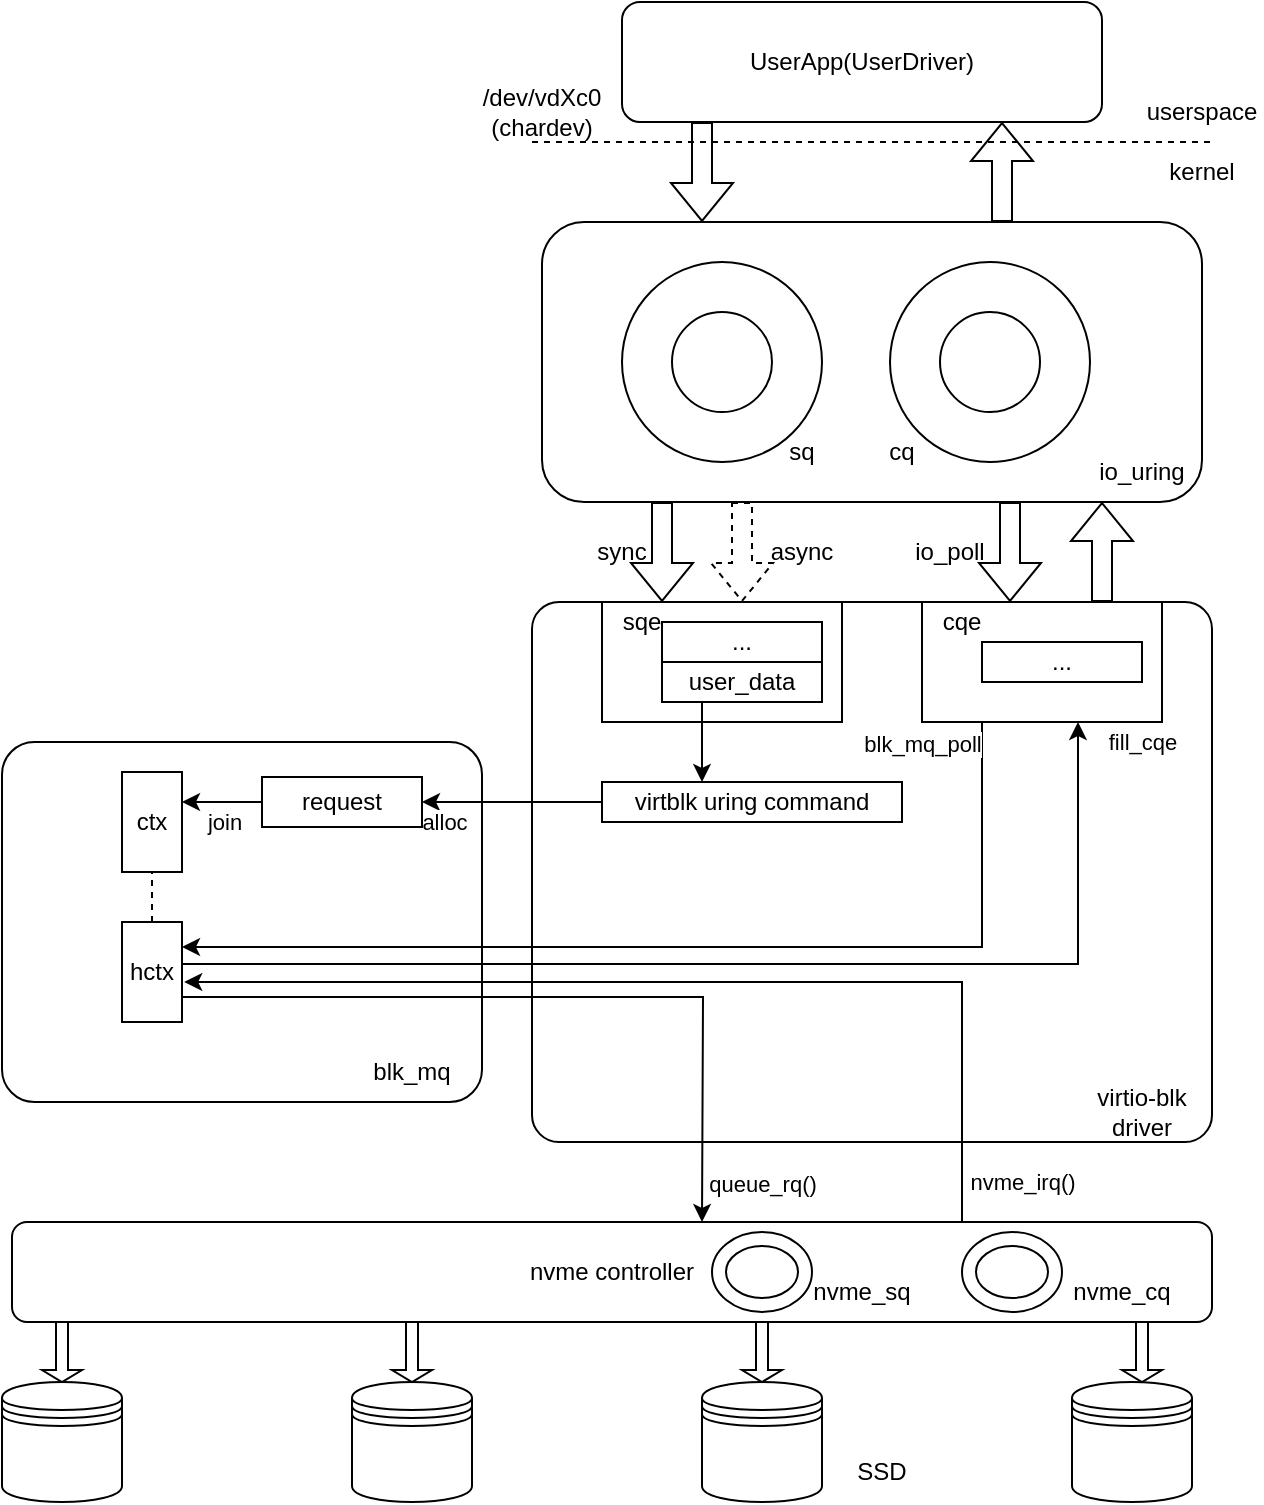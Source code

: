 <mxfile version="24.8.2" pages="11">
  <diagram name="第 1 页" id="iyDq_UkxGM9id6cZQhgn">
    <mxGraphModel dx="750" dy="556" grid="1" gridSize="10" guides="1" tooltips="1" connect="1" arrows="1" fold="1" page="1" pageScale="1" pageWidth="827" pageHeight="1169" math="0" shadow="0">
      <root>
        <mxCell id="0" />
        <mxCell id="1" parent="0" />
        <mxCell id="6hvS7OCygKMQ1jNPc50P-6" value="" style="rounded=1;whiteSpace=wrap;html=1;" parent="1" vertex="1">
          <mxGeometry x="310" y="160" width="330" height="140" as="geometry" />
        </mxCell>
        <mxCell id="6hvS7OCygKMQ1jNPc50P-3" value="" style="endArrow=none;dashed=1;html=1;rounded=0;edgeStyle=orthogonalEdgeStyle;" parent="1" edge="1">
          <mxGeometry width="50" height="50" relative="1" as="geometry">
            <mxPoint x="305" y="120" as="sourcePoint" />
            <mxPoint x="645" y="120" as="targetPoint" />
          </mxGeometry>
        </mxCell>
        <mxCell id="6hvS7OCygKMQ1jNPc50P-4" value="" style="verticalLabelPosition=bottom;verticalAlign=top;html=1;shape=mxgraph.basic.donut;dx=25;" parent="1" vertex="1">
          <mxGeometry x="350" y="180" width="100" height="100" as="geometry" />
        </mxCell>
        <mxCell id="6hvS7OCygKMQ1jNPc50P-5" value="" style="verticalLabelPosition=bottom;verticalAlign=top;html=1;shape=mxgraph.basic.donut;dx=25;" parent="1" vertex="1">
          <mxGeometry x="484" y="180" width="100" height="100" as="geometry" />
        </mxCell>
        <mxCell id="6hvS7OCygKMQ1jNPc50P-7" value="io_uring" style="text;html=1;strokeColor=none;fillColor=none;align=center;verticalAlign=middle;whiteSpace=wrap;rounded=0;" parent="1" vertex="1">
          <mxGeometry x="580" y="270" width="60" height="30" as="geometry" />
        </mxCell>
        <mxCell id="6hvS7OCygKMQ1jNPc50P-8" value="" style="shape=flexArrow;endArrow=classic;html=1;rounded=0;edgeStyle=orthogonalEdgeStyle;" parent="1" edge="1">
          <mxGeometry width="50" height="50" relative="1" as="geometry">
            <mxPoint x="540" y="160" as="sourcePoint" />
            <mxPoint x="540" y="110" as="targetPoint" />
          </mxGeometry>
        </mxCell>
        <mxCell id="6hvS7OCygKMQ1jNPc50P-9" value="sq" style="text;html=1;strokeColor=none;fillColor=none;align=center;verticalAlign=middle;whiteSpace=wrap;rounded=0;" parent="1" vertex="1">
          <mxGeometry x="410" y="260" width="60" height="30" as="geometry" />
        </mxCell>
        <mxCell id="6hvS7OCygKMQ1jNPc50P-11" value="cq" style="text;html=1;strokeColor=none;fillColor=none;align=center;verticalAlign=middle;whiteSpace=wrap;rounded=0;" parent="1" vertex="1">
          <mxGeometry x="460" y="260" width="60" height="30" as="geometry" />
        </mxCell>
        <mxCell id="6hvS7OCygKMQ1jNPc50P-12" value="userspace" style="text;html=1;strokeColor=none;fillColor=none;align=center;verticalAlign=middle;whiteSpace=wrap;rounded=0;" parent="1" vertex="1">
          <mxGeometry x="610" y="90" width="60" height="30" as="geometry" />
        </mxCell>
        <mxCell id="6hvS7OCygKMQ1jNPc50P-13" value="kernel" style="text;html=1;strokeColor=none;fillColor=none;align=center;verticalAlign=middle;whiteSpace=wrap;rounded=0;" parent="1" vertex="1">
          <mxGeometry x="610" y="120" width="60" height="30" as="geometry" />
        </mxCell>
        <mxCell id="6hvS7OCygKMQ1jNPc50P-14" value="" style="shape=flexArrow;endArrow=classic;html=1;rounded=0;edgeStyle=orthogonalEdgeStyle;" parent="1" edge="1">
          <mxGeometry width="50" height="50" relative="1" as="geometry">
            <mxPoint x="390" y="110" as="sourcePoint" />
            <mxPoint x="390" y="160" as="targetPoint" />
          </mxGeometry>
        </mxCell>
        <mxCell id="6hvS7OCygKMQ1jNPc50P-15" value="/dev/vdXc0&lt;br&gt;(chardev)" style="text;html=1;strokeColor=none;fillColor=none;align=center;verticalAlign=middle;whiteSpace=wrap;rounded=0;" parent="1" vertex="1">
          <mxGeometry x="280" y="90" width="60" height="30" as="geometry" />
        </mxCell>
        <mxCell id="6hvS7OCygKMQ1jNPc50P-17" value="UserApp(UserDriver)" style="rounded=1;whiteSpace=wrap;html=1;" parent="1" vertex="1">
          <mxGeometry x="350" y="50" width="240" height="60" as="geometry" />
        </mxCell>
        <mxCell id="6hvS7OCygKMQ1jNPc50P-19" value="" style="shape=flexArrow;endArrow=classic;html=1;rounded=0;edgeStyle=orthogonalEdgeStyle;" parent="1" edge="1">
          <mxGeometry width="50" height="50" relative="1" as="geometry">
            <mxPoint x="370" y="300" as="sourcePoint" />
            <mxPoint x="370" y="350" as="targetPoint" />
          </mxGeometry>
        </mxCell>
        <mxCell id="6hvS7OCygKMQ1jNPc50P-20" value="" style="rounded=1;whiteSpace=wrap;html=1;arcSize=5;" parent="1" vertex="1">
          <mxGeometry x="305" y="350" width="340" height="270" as="geometry" />
        </mxCell>
        <mxCell id="6hvS7OCygKMQ1jNPc50P-21" value="virtio-blk driver" style="text;html=1;strokeColor=none;fillColor=none;align=center;verticalAlign=middle;whiteSpace=wrap;rounded=0;" parent="1" vertex="1">
          <mxGeometry x="575" y="590" width="70" height="30" as="geometry" />
        </mxCell>
        <mxCell id="8pMFezmvT_dY_zQzWqSS-1" value="" style="shape=flexArrow;endArrow=classic;html=1;rounded=0;edgeStyle=orthogonalEdgeStyle;dashed=1;" parent="1" edge="1">
          <mxGeometry width="50" height="50" relative="1" as="geometry">
            <mxPoint x="410" y="300" as="sourcePoint" />
            <mxPoint x="410" y="350" as="targetPoint" />
          </mxGeometry>
        </mxCell>
        <mxCell id="8pMFezmvT_dY_zQzWqSS-2" value="sync" style="text;html=1;strokeColor=none;fillColor=none;align=center;verticalAlign=middle;whiteSpace=wrap;rounded=0;" parent="1" vertex="1">
          <mxGeometry x="320" y="310" width="60" height="30" as="geometry" />
        </mxCell>
        <mxCell id="8pMFezmvT_dY_zQzWqSS-3" value="async" style="text;html=1;strokeColor=none;fillColor=none;align=center;verticalAlign=middle;whiteSpace=wrap;rounded=0;" parent="1" vertex="1">
          <mxGeometry x="410" y="310" width="60" height="30" as="geometry" />
        </mxCell>
        <mxCell id="8pMFezmvT_dY_zQzWqSS-5" value="" style="rounded=0;whiteSpace=wrap;html=1;movable=0;resizable=0;rotatable=0;deletable=0;editable=0;locked=1;connectable=0;" parent="1" vertex="1">
          <mxGeometry x="340" y="350" width="120" height="60" as="geometry" />
        </mxCell>
        <mxCell id="8pMFezmvT_dY_zQzWqSS-6" value="sqe" style="text;html=1;strokeColor=none;fillColor=none;align=center;verticalAlign=middle;whiteSpace=wrap;rounded=0;" parent="1" vertex="1">
          <mxGeometry x="340" y="350" width="40" height="20" as="geometry" />
        </mxCell>
        <mxCell id="8pMFezmvT_dY_zQzWqSS-7" value="..." style="rounded=0;whiteSpace=wrap;html=1;" parent="1" vertex="1">
          <mxGeometry x="370" y="360" width="80" height="20" as="geometry" />
        </mxCell>
        <mxCell id="8pMFezmvT_dY_zQzWqSS-8" value="user_data" style="rounded=0;whiteSpace=wrap;html=1;" parent="1" vertex="1">
          <mxGeometry x="370" y="380" width="80" height="20" as="geometry" />
        </mxCell>
        <mxCell id="8pMFezmvT_dY_zQzWqSS-10" value="" style="endArrow=classic;html=1;rounded=0;edgeStyle=orthogonalEdgeStyle;exitX=0.25;exitY=1;exitDx=0;exitDy=0;" parent="1" source="8pMFezmvT_dY_zQzWqSS-8" edge="1">
          <mxGeometry width="50" height="50" relative="1" as="geometry">
            <mxPoint x="500" y="510" as="sourcePoint" />
            <mxPoint x="390" y="440" as="targetPoint" />
            <Array as="points" />
          </mxGeometry>
        </mxCell>
        <mxCell id="8pMFezmvT_dY_zQzWqSS-11" value="" style="rounded=0;whiteSpace=wrap;html=1;" parent="1" vertex="1">
          <mxGeometry x="340" y="440" width="150" height="20" as="geometry" />
        </mxCell>
        <mxCell id="8pMFezmvT_dY_zQzWqSS-12" value="virtblk uring command" style="text;html=1;strokeColor=none;fillColor=none;align=center;verticalAlign=middle;whiteSpace=wrap;rounded=0;" parent="1" vertex="1">
          <mxGeometry x="350" y="440" width="130" height="20" as="geometry" />
        </mxCell>
        <mxCell id="8pMFezmvT_dY_zQzWqSS-13" value="" style="rounded=1;whiteSpace=wrap;html=1;arcSize=9;" parent="1" vertex="1">
          <mxGeometry x="40" y="420" width="240" height="180" as="geometry" />
        </mxCell>
        <mxCell id="8pMFezmvT_dY_zQzWqSS-15" value="blk_mq" style="text;html=1;strokeColor=none;fillColor=none;align=center;verticalAlign=middle;whiteSpace=wrap;rounded=0;" parent="1" vertex="1">
          <mxGeometry x="210" y="570" width="70" height="30" as="geometry" />
        </mxCell>
        <mxCell id="8pMFezmvT_dY_zQzWqSS-16" value="" style="endArrow=classic;html=1;rounded=0;edgeStyle=orthogonalEdgeStyle;exitX=0;exitY=0.5;exitDx=0;exitDy=0;entryX=1;entryY=0.5;entryDx=0;entryDy=0;" parent="1" source="8pMFezmvT_dY_zQzWqSS-11" target="8pMFezmvT_dY_zQzWqSS-19" edge="1">
          <mxGeometry width="50" height="50" relative="1" as="geometry">
            <mxPoint x="160" y="270" as="sourcePoint" />
            <mxPoint x="150" y="400" as="targetPoint" />
            <Array as="points" />
          </mxGeometry>
        </mxCell>
        <mxCell id="8pMFezmvT_dY_zQzWqSS-20" value="alloc&lt;br&gt;" style="edgeLabel;html=1;align=center;verticalAlign=middle;resizable=0;points=[];" parent="8pMFezmvT_dY_zQzWqSS-16" vertex="1" connectable="0">
          <mxGeometry x="0.037" relative="1" as="geometry">
            <mxPoint x="-33" y="10" as="offset" />
          </mxGeometry>
        </mxCell>
        <mxCell id="8pMFezmvT_dY_zQzWqSS-17" value="ctx" style="rounded=0;whiteSpace=wrap;html=1;" parent="1" vertex="1">
          <mxGeometry x="100" y="435" width="30" height="50" as="geometry" />
        </mxCell>
        <mxCell id="8pMFezmvT_dY_zQzWqSS-25" style="edgeStyle=orthogonalEdgeStyle;rounded=0;orthogonalLoop=1;jettySize=auto;html=1;exitX=1;exitY=0.75;exitDx=0;exitDy=0;" parent="1" source="8pMFezmvT_dY_zQzWqSS-18" edge="1">
          <mxGeometry relative="1" as="geometry">
            <mxPoint x="390" y="660" as="targetPoint" />
          </mxGeometry>
        </mxCell>
        <mxCell id="8pMFezmvT_dY_zQzWqSS-26" value="queue_rq()" style="edgeLabel;html=1;align=center;verticalAlign=middle;resizable=0;points=[];" parent="8pMFezmvT_dY_zQzWqSS-25" vertex="1" connectable="0">
          <mxGeometry x="0.908" y="-2" relative="1" as="geometry">
            <mxPoint x="32" y="-2" as="offset" />
          </mxGeometry>
        </mxCell>
        <mxCell id="8pMFezmvT_dY_zQzWqSS-18" value="hctx" style="rounded=0;whiteSpace=wrap;html=1;" parent="1" vertex="1">
          <mxGeometry x="100" y="510" width="30" height="50" as="geometry" />
        </mxCell>
        <mxCell id="8pMFezmvT_dY_zQzWqSS-19" value="request" style="rounded=0;whiteSpace=wrap;html=1;" parent="1" vertex="1">
          <mxGeometry x="170" y="437.5" width="80" height="25" as="geometry" />
        </mxCell>
        <mxCell id="8pMFezmvT_dY_zQzWqSS-21" value="" style="endArrow=classic;html=1;rounded=0;edgeStyle=orthogonalEdgeStyle;" parent="1" edge="1">
          <mxGeometry width="50" height="50" relative="1" as="geometry">
            <mxPoint x="170" y="450" as="sourcePoint" />
            <mxPoint x="130" y="450" as="targetPoint" />
            <Array as="points" />
          </mxGeometry>
        </mxCell>
        <mxCell id="8pMFezmvT_dY_zQzWqSS-22" value="join" style="edgeLabel;html=1;align=center;verticalAlign=middle;resizable=0;points=[];" parent="8pMFezmvT_dY_zQzWqSS-21" vertex="1" connectable="0">
          <mxGeometry x="0.037" relative="1" as="geometry">
            <mxPoint x="1" y="10" as="offset" />
          </mxGeometry>
        </mxCell>
        <mxCell id="8pMFezmvT_dY_zQzWqSS-24" value="" style="endArrow=none;dashed=1;html=1;rounded=0;edgeStyle=orthogonalEdgeStyle;exitX=0.5;exitY=0;exitDx=0;exitDy=0;entryX=0.5;entryY=1;entryDx=0;entryDy=0;" parent="1" source="8pMFezmvT_dY_zQzWqSS-18" target="8pMFezmvT_dY_zQzWqSS-17" edge="1">
          <mxGeometry width="50" height="50" relative="1" as="geometry">
            <mxPoint x="290" y="650" as="sourcePoint" />
            <mxPoint x="340" y="600" as="targetPoint" />
          </mxGeometry>
        </mxCell>
        <mxCell id="8pMFezmvT_dY_zQzWqSS-27" value="nvme controller" style="rounded=1;whiteSpace=wrap;html=1;movable=1;resizable=1;rotatable=1;deletable=1;editable=1;locked=0;connectable=1;" parent="1" vertex="1">
          <mxGeometry x="45" y="660" width="600" height="50" as="geometry" />
        </mxCell>
        <mxCell id="8pMFezmvT_dY_zQzWqSS-28" value="" style="shape=datastore;whiteSpace=wrap;html=1;" parent="1" vertex="1">
          <mxGeometry x="40" y="740" width="60" height="60" as="geometry" />
        </mxCell>
        <mxCell id="8pMFezmvT_dY_zQzWqSS-29" value="" style="shape=datastore;whiteSpace=wrap;html=1;" parent="1" vertex="1">
          <mxGeometry x="215" y="740" width="60" height="60" as="geometry" />
        </mxCell>
        <mxCell id="8pMFezmvT_dY_zQzWqSS-30" value="" style="shape=datastore;whiteSpace=wrap;html=1;" parent="1" vertex="1">
          <mxGeometry x="390" y="740" width="60" height="60" as="geometry" />
        </mxCell>
        <mxCell id="8pMFezmvT_dY_zQzWqSS-31" value="" style="shape=datastore;whiteSpace=wrap;html=1;" parent="1" vertex="1">
          <mxGeometry x="575" y="740" width="60" height="60" as="geometry" />
        </mxCell>
        <mxCell id="8pMFezmvT_dY_zQzWqSS-32" value="" style="shape=singleArrow;direction=south;whiteSpace=wrap;html=1;" parent="1" vertex="1">
          <mxGeometry x="60" y="710" width="20" height="30" as="geometry" />
        </mxCell>
        <mxCell id="8pMFezmvT_dY_zQzWqSS-33" value="" style="shape=singleArrow;direction=south;whiteSpace=wrap;html=1;" parent="1" vertex="1">
          <mxGeometry x="235" y="710" width="20" height="30" as="geometry" />
        </mxCell>
        <mxCell id="8pMFezmvT_dY_zQzWqSS-34" value="" style="shape=singleArrow;direction=south;whiteSpace=wrap;html=1;" parent="1" vertex="1">
          <mxGeometry x="410" y="710" width="20" height="30" as="geometry" />
        </mxCell>
        <mxCell id="8pMFezmvT_dY_zQzWqSS-35" value="" style="shape=singleArrow;direction=south;whiteSpace=wrap;html=1;" parent="1" vertex="1">
          <mxGeometry x="600" y="710" width="20" height="30" as="geometry" />
        </mxCell>
        <mxCell id="8pMFezmvT_dY_zQzWqSS-39" value="SSD" style="text;html=1;strokeColor=none;fillColor=none;align=center;verticalAlign=middle;whiteSpace=wrap;rounded=0;" parent="1" vertex="1">
          <mxGeometry x="450" y="770" width="60" height="30" as="geometry" />
        </mxCell>
        <mxCell id="8pMFezmvT_dY_zQzWqSS-40" value="nvme_sq" style="text;html=1;strokeColor=none;fillColor=none;align=center;verticalAlign=middle;whiteSpace=wrap;rounded=0;" parent="1" vertex="1">
          <mxGeometry x="440" y="680" width="60" height="30" as="geometry" />
        </mxCell>
        <mxCell id="8pMFezmvT_dY_zQzWqSS-41" value="nvme_cq" style="text;html=1;strokeColor=none;fillColor=none;align=center;verticalAlign=middle;whiteSpace=wrap;rounded=0;" parent="1" vertex="1">
          <mxGeometry x="570" y="680" width="60" height="30" as="geometry" />
        </mxCell>
        <mxCell id="8pMFezmvT_dY_zQzWqSS-43" value="" style="verticalLabelPosition=bottom;verticalAlign=top;html=1;shape=mxgraph.basic.donut;dx=7;movable=1;resizable=1;rotatable=1;deletable=1;editable=1;locked=0;connectable=1;" parent="1" vertex="1">
          <mxGeometry x="395" y="665" width="50" height="40" as="geometry" />
        </mxCell>
        <mxCell id="8pMFezmvT_dY_zQzWqSS-44" value="" style="verticalLabelPosition=bottom;verticalAlign=top;html=1;shape=mxgraph.basic.donut;dx=7;movable=1;resizable=1;rotatable=1;deletable=1;editable=1;locked=0;connectable=1;" parent="1" vertex="1">
          <mxGeometry x="520" y="665" width="50" height="40" as="geometry" />
        </mxCell>
        <mxCell id="8pMFezmvT_dY_zQzWqSS-45" style="edgeStyle=orthogonalEdgeStyle;rounded=0;orthogonalLoop=1;jettySize=auto;html=1;entryX=1.037;entryY=0.609;entryDx=0;entryDy=0;entryPerimeter=0;" parent="1" target="8pMFezmvT_dY_zQzWqSS-18" edge="1">
          <mxGeometry relative="1" as="geometry">
            <mxPoint x="130" y="542" as="targetPoint" />
            <mxPoint x="520" y="660" as="sourcePoint" />
            <Array as="points">
              <mxPoint x="520" y="540" />
              <mxPoint x="131" y="540" />
            </Array>
          </mxGeometry>
        </mxCell>
        <mxCell id="8pMFezmvT_dY_zQzWqSS-46" value="nvme_irq()" style="edgeLabel;html=1;align=center;verticalAlign=middle;resizable=0;points=[];" parent="8pMFezmvT_dY_zQzWqSS-45" vertex="1" connectable="0">
          <mxGeometry x="0.908" y="-2" relative="1" as="geometry">
            <mxPoint x="396" y="102" as="offset" />
          </mxGeometry>
        </mxCell>
        <mxCell id="8pMFezmvT_dY_zQzWqSS-48" value="" style="shape=flexArrow;endArrow=classic;html=1;rounded=0;edgeStyle=orthogonalEdgeStyle;" parent="1" edge="1">
          <mxGeometry width="50" height="50" relative="1" as="geometry">
            <mxPoint x="544" y="300" as="sourcePoint" />
            <mxPoint x="544" y="350" as="targetPoint" />
          </mxGeometry>
        </mxCell>
        <mxCell id="8pMFezmvT_dY_zQzWqSS-51" value="io_poll" style="text;html=1;strokeColor=none;fillColor=none;align=center;verticalAlign=middle;whiteSpace=wrap;rounded=0;" parent="1" vertex="1">
          <mxGeometry x="484" y="310" width="60" height="30" as="geometry" />
        </mxCell>
        <mxCell id="8pMFezmvT_dY_zQzWqSS-52" value="" style="rounded=0;whiteSpace=wrap;html=1;" parent="1" vertex="1">
          <mxGeometry x="500" y="350" width="120" height="60" as="geometry" />
        </mxCell>
        <mxCell id="8pMFezmvT_dY_zQzWqSS-53" value="cqe" style="text;html=1;strokeColor=none;fillColor=none;align=center;verticalAlign=middle;whiteSpace=wrap;rounded=0;" parent="1" vertex="1">
          <mxGeometry x="500" y="350" width="40" height="20" as="geometry" />
        </mxCell>
        <mxCell id="8pMFezmvT_dY_zQzWqSS-54" value="" style="shape=flexArrow;endArrow=classic;html=1;rounded=0;edgeStyle=orthogonalEdgeStyle;" parent="1" edge="1">
          <mxGeometry width="50" height="50" relative="1" as="geometry">
            <mxPoint x="590" y="350" as="sourcePoint" />
            <mxPoint x="590" y="300" as="targetPoint" />
          </mxGeometry>
        </mxCell>
        <mxCell id="8pMFezmvT_dY_zQzWqSS-55" value="" style="endArrow=classic;html=1;rounded=0;edgeStyle=orthogonalEdgeStyle;exitX=0.25;exitY=1;exitDx=0;exitDy=0;entryX=1;entryY=0.25;entryDx=0;entryDy=0;" parent="1" source="8pMFezmvT_dY_zQzWqSS-52" target="8pMFezmvT_dY_zQzWqSS-18" edge="1">
          <mxGeometry width="50" height="50" relative="1" as="geometry">
            <mxPoint x="508.74" y="484.51" as="sourcePoint" />
            <mxPoint x="660.851" y="460" as="targetPoint" />
          </mxGeometry>
        </mxCell>
        <mxCell id="8pMFezmvT_dY_zQzWqSS-56" value="blk_mq_poll" style="edgeLabel;html=1;align=center;verticalAlign=middle;resizable=0;points=[];" parent="8pMFezmvT_dY_zQzWqSS-55" vertex="1" connectable="0">
          <mxGeometry x="-0.9" y="3" relative="1" as="geometry">
            <mxPoint x="-33" y="-15" as="offset" />
          </mxGeometry>
        </mxCell>
        <mxCell id="8pMFezmvT_dY_zQzWqSS-57" value="" style="endArrow=classic;html=1;rounded=0;edgeStyle=orthogonalEdgeStyle;" parent="1" edge="1">
          <mxGeometry width="50" height="50" relative="1" as="geometry">
            <mxPoint x="130" y="530" as="sourcePoint" />
            <mxPoint x="578" y="410" as="targetPoint" />
            <Array as="points">
              <mxPoint x="130" y="531" />
              <mxPoint x="578" y="531" />
            </Array>
          </mxGeometry>
        </mxCell>
        <mxCell id="8pMFezmvT_dY_zQzWqSS-58" value="fill_cqe" style="edgeLabel;html=1;align=center;verticalAlign=middle;resizable=0;points=[];" parent="8pMFezmvT_dY_zQzWqSS-57" vertex="1" connectable="0">
          <mxGeometry x="-0.9" y="3" relative="1" as="geometry">
            <mxPoint x="452" y="-108" as="offset" />
          </mxGeometry>
        </mxCell>
        <mxCell id="8pMFezmvT_dY_zQzWqSS-59" value="..." style="rounded=0;whiteSpace=wrap;html=1;" parent="1" vertex="1">
          <mxGeometry x="530" y="370" width="80" height="20" as="geometry" />
        </mxCell>
      </root>
    </mxGraphModel>
  </diagram>
  <diagram id="s5LW_FPPLR0F7l7ZSowT" name="第 2 页">
    <mxGraphModel dx="838" dy="622" grid="1" gridSize="10" guides="1" tooltips="1" connect="1" arrows="1" fold="1" page="1" pageScale="1" pageWidth="827" pageHeight="1169" math="0" shadow="0">
      <root>
        <mxCell id="0" />
        <mxCell id="1" parent="0" />
        <mxCell id="juonyj_XO2zO8RrftihH-1" value="" style="rounded=1;whiteSpace=wrap;html=1;" parent="1" vertex="1">
          <mxGeometry x="310" y="160" width="330" height="140" as="geometry" />
        </mxCell>
        <mxCell id="juonyj_XO2zO8RrftihH-2" value="" style="endArrow=none;dashed=1;html=1;rounded=0;edgeStyle=orthogonalEdgeStyle;" parent="1" edge="1">
          <mxGeometry width="50" height="50" relative="1" as="geometry">
            <mxPoint x="305" y="120" as="sourcePoint" />
            <mxPoint x="645" y="120" as="targetPoint" />
          </mxGeometry>
        </mxCell>
        <mxCell id="juonyj_XO2zO8RrftihH-3" value="" style="verticalLabelPosition=bottom;verticalAlign=top;html=1;shape=mxgraph.basic.donut;dx=25;" parent="1" vertex="1">
          <mxGeometry x="350" y="180" width="100" height="100" as="geometry" />
        </mxCell>
        <mxCell id="juonyj_XO2zO8RrftihH-4" value="" style="verticalLabelPosition=bottom;verticalAlign=top;html=1;shape=mxgraph.basic.donut;dx=25;" parent="1" vertex="1">
          <mxGeometry x="484" y="180" width="100" height="100" as="geometry" />
        </mxCell>
        <mxCell id="juonyj_XO2zO8RrftihH-5" value="io_uring" style="text;html=1;strokeColor=none;fillColor=none;align=center;verticalAlign=middle;whiteSpace=wrap;rounded=0;" parent="1" vertex="1">
          <mxGeometry x="580" y="270" width="60" height="30" as="geometry" />
        </mxCell>
        <mxCell id="juonyj_XO2zO8RrftihH-6" value="" style="shape=flexArrow;endArrow=classic;html=1;rounded=0;edgeStyle=orthogonalEdgeStyle;" parent="1" edge="1">
          <mxGeometry width="50" height="50" relative="1" as="geometry">
            <mxPoint x="540" y="160" as="sourcePoint" />
            <mxPoint x="540" y="110" as="targetPoint" />
          </mxGeometry>
        </mxCell>
        <mxCell id="juonyj_XO2zO8RrftihH-7" value="sq" style="text;html=1;strokeColor=none;fillColor=none;align=center;verticalAlign=middle;whiteSpace=wrap;rounded=0;" parent="1" vertex="1">
          <mxGeometry x="410" y="260" width="60" height="30" as="geometry" />
        </mxCell>
        <mxCell id="juonyj_XO2zO8RrftihH-8" value="cq" style="text;html=1;strokeColor=none;fillColor=none;align=center;verticalAlign=middle;whiteSpace=wrap;rounded=0;" parent="1" vertex="1">
          <mxGeometry x="460" y="260" width="60" height="30" as="geometry" />
        </mxCell>
        <mxCell id="juonyj_XO2zO8RrftihH-9" value="userspace" style="text;html=1;strokeColor=none;fillColor=none;align=center;verticalAlign=middle;whiteSpace=wrap;rounded=0;" parent="1" vertex="1">
          <mxGeometry x="610" y="90" width="60" height="30" as="geometry" />
        </mxCell>
        <mxCell id="juonyj_XO2zO8RrftihH-10" value="kernel" style="text;html=1;strokeColor=none;fillColor=none;align=center;verticalAlign=middle;whiteSpace=wrap;rounded=0;" parent="1" vertex="1">
          <mxGeometry x="610" y="120" width="60" height="30" as="geometry" />
        </mxCell>
        <mxCell id="juonyj_XO2zO8RrftihH-11" value="" style="shape=flexArrow;endArrow=classic;html=1;rounded=0;edgeStyle=orthogonalEdgeStyle;" parent="1" edge="1">
          <mxGeometry width="50" height="50" relative="1" as="geometry">
            <mxPoint x="390" y="110" as="sourcePoint" />
            <mxPoint x="390" y="160" as="targetPoint" />
          </mxGeometry>
        </mxCell>
        <mxCell id="juonyj_XO2zO8RrftihH-12" value="/dev/nvmeXnYqZ&lt;br&gt;(chardev)" style="text;html=1;strokeColor=none;fillColor=none;align=center;verticalAlign=middle;whiteSpace=wrap;rounded=0;" parent="1" vertex="1">
          <mxGeometry x="270" y="90" width="60" height="30" as="geometry" />
        </mxCell>
        <mxCell id="juonyj_XO2zO8RrftihH-13" value="UserApp(UserDriver)" style="rounded=1;whiteSpace=wrap;html=1;" parent="1" vertex="1">
          <mxGeometry x="350" y="50" width="240" height="60" as="geometry" />
        </mxCell>
        <mxCell id="juonyj_XO2zO8RrftihH-15" value="" style="rounded=1;whiteSpace=wrap;html=1;arcSize=5;" parent="1" vertex="1">
          <mxGeometry x="40" y="340" width="605" height="270" as="geometry" />
        </mxCell>
        <mxCell id="juonyj_XO2zO8RrftihH-14" value="" style="shape=flexArrow;endArrow=classic;html=1;rounded=0;edgeStyle=orthogonalEdgeStyle;" parent="1" edge="1">
          <mxGeometry width="50" height="50" relative="1" as="geometry">
            <mxPoint x="370" y="300" as="sourcePoint" />
            <mxPoint x="370" y="350" as="targetPoint" />
          </mxGeometry>
        </mxCell>
        <mxCell id="juonyj_XO2zO8RrftihH-16" value="nvme driver" style="text;html=1;strokeColor=none;fillColor=none;align=center;verticalAlign=middle;whiteSpace=wrap;rounded=0;" parent="1" vertex="1">
          <mxGeometry x="575" y="580" width="70" height="30" as="geometry" />
        </mxCell>
        <mxCell id="juonyj_XO2zO8RrftihH-17" value="" style="shape=flexArrow;endArrow=classic;html=1;rounded=0;edgeStyle=orthogonalEdgeStyle;dashed=1;" parent="1" edge="1">
          <mxGeometry width="50" height="50" relative="1" as="geometry">
            <mxPoint x="410" y="300" as="sourcePoint" />
            <mxPoint x="410" y="350" as="targetPoint" />
          </mxGeometry>
        </mxCell>
        <mxCell id="juonyj_XO2zO8RrftihH-18" value="sync" style="text;html=1;strokeColor=none;fillColor=none;align=center;verticalAlign=middle;whiteSpace=wrap;rounded=0;" parent="1" vertex="1">
          <mxGeometry x="320" y="310" width="60" height="30" as="geometry" />
        </mxCell>
        <mxCell id="juonyj_XO2zO8RrftihH-19" value="async" style="text;html=1;strokeColor=none;fillColor=none;align=center;verticalAlign=middle;whiteSpace=wrap;rounded=0;" parent="1" vertex="1">
          <mxGeometry x="410" y="310" width="60" height="30" as="geometry" />
        </mxCell>
        <mxCell id="juonyj_XO2zO8RrftihH-20" value="" style="rounded=0;whiteSpace=wrap;html=1;movable=0;resizable=0;rotatable=0;deletable=0;editable=0;locked=1;connectable=0;" parent="1" vertex="1">
          <mxGeometry x="340" y="350" width="120" height="60" as="geometry" />
        </mxCell>
        <mxCell id="juonyj_XO2zO8RrftihH-21" value="sqe" style="text;html=1;strokeColor=none;fillColor=none;align=center;verticalAlign=middle;whiteSpace=wrap;rounded=0;" parent="1" vertex="1">
          <mxGeometry x="340" y="350" width="40" height="20" as="geometry" />
        </mxCell>
        <mxCell id="juonyj_XO2zO8RrftihH-22" value="..." style="rounded=0;whiteSpace=wrap;html=1;" parent="1" vertex="1">
          <mxGeometry x="370" y="360" width="80" height="20" as="geometry" />
        </mxCell>
        <mxCell id="juonyj_XO2zO8RrftihH-82" style="edgeStyle=orthogonalEdgeStyle;rounded=0;orthogonalLoop=1;jettySize=auto;html=1;exitX=0.5;exitY=1;exitDx=0;exitDy=0;entryX=0.5;entryY=0;entryDx=0;entryDy=0;" parent="1" source="juonyj_XO2zO8RrftihH-23" target="juonyj_XO2zO8RrftihH-78" edge="1">
          <mxGeometry relative="1" as="geometry" />
        </mxCell>
        <mxCell id="juonyj_XO2zO8RrftihH-23" value="user_data" style="rounded=0;whiteSpace=wrap;html=1;" parent="1" vertex="1">
          <mxGeometry x="370" y="380" width="80" height="20" as="geometry" />
        </mxCell>
        <mxCell id="juonyj_XO2zO8RrftihH-39" value="nvme controller" style="rounded=1;whiteSpace=wrap;html=1;movable=1;resizable=1;rotatable=1;deletable=1;editable=1;locked=0;connectable=1;" parent="1" vertex="1">
          <mxGeometry x="45" y="650" width="600" height="60" as="geometry" />
        </mxCell>
        <mxCell id="juonyj_XO2zO8RrftihH-40" value="" style="shape=datastore;whiteSpace=wrap;html=1;" parent="1" vertex="1">
          <mxGeometry x="40" y="740" width="60" height="60" as="geometry" />
        </mxCell>
        <mxCell id="juonyj_XO2zO8RrftihH-41" value="" style="shape=datastore;whiteSpace=wrap;html=1;" parent="1" vertex="1">
          <mxGeometry x="215" y="740" width="60" height="60" as="geometry" />
        </mxCell>
        <mxCell id="juonyj_XO2zO8RrftihH-42" value="" style="shape=datastore;whiteSpace=wrap;html=1;" parent="1" vertex="1">
          <mxGeometry x="390" y="740" width="60" height="60" as="geometry" />
        </mxCell>
        <mxCell id="juonyj_XO2zO8RrftihH-43" value="" style="shape=datastore;whiteSpace=wrap;html=1;" parent="1" vertex="1">
          <mxGeometry x="575" y="740" width="60" height="60" as="geometry" />
        </mxCell>
        <mxCell id="juonyj_XO2zO8RrftihH-44" value="" style="shape=singleArrow;direction=south;whiteSpace=wrap;html=1;" parent="1" vertex="1">
          <mxGeometry x="60" y="710" width="20" height="30" as="geometry" />
        </mxCell>
        <mxCell id="juonyj_XO2zO8RrftihH-45" value="" style="shape=singleArrow;direction=south;whiteSpace=wrap;html=1;" parent="1" vertex="1">
          <mxGeometry x="235" y="710" width="20" height="30" as="geometry" />
        </mxCell>
        <mxCell id="juonyj_XO2zO8RrftihH-46" value="" style="shape=singleArrow;direction=south;whiteSpace=wrap;html=1;" parent="1" vertex="1">
          <mxGeometry x="410" y="710" width="20" height="30" as="geometry" />
        </mxCell>
        <mxCell id="juonyj_XO2zO8RrftihH-47" value="" style="shape=singleArrow;direction=south;whiteSpace=wrap;html=1;" parent="1" vertex="1">
          <mxGeometry x="600" y="710" width="20" height="30" as="geometry" />
        </mxCell>
        <mxCell id="juonyj_XO2zO8RrftihH-48" value="SSD" style="text;html=1;strokeColor=none;fillColor=none;align=center;verticalAlign=middle;whiteSpace=wrap;rounded=0;" parent="1" vertex="1">
          <mxGeometry x="450" y="770" width="60" height="30" as="geometry" />
        </mxCell>
        <mxCell id="juonyj_XO2zO8RrftihH-49" value="nvme_sq" style="text;html=1;strokeColor=none;fillColor=none;align=center;verticalAlign=middle;whiteSpace=wrap;rounded=0;" parent="1" vertex="1">
          <mxGeometry x="440" y="680" width="60" height="30" as="geometry" />
        </mxCell>
        <mxCell id="juonyj_XO2zO8RrftihH-50" value="nvme_cq" style="text;html=1;strokeColor=none;fillColor=none;align=center;verticalAlign=middle;whiteSpace=wrap;rounded=0;" parent="1" vertex="1">
          <mxGeometry x="570" y="680" width="60" height="30" as="geometry" />
        </mxCell>
        <mxCell id="juonyj_XO2zO8RrftihH-51" value="" style="verticalLabelPosition=bottom;verticalAlign=top;html=1;shape=mxgraph.basic.donut;dx=7;movable=1;resizable=1;rotatable=1;deletable=1;editable=1;locked=0;connectable=1;" parent="1" vertex="1">
          <mxGeometry x="395" y="665" width="50" height="40" as="geometry" />
        </mxCell>
        <mxCell id="juonyj_XO2zO8RrftihH-52" value="" style="verticalLabelPosition=bottom;verticalAlign=top;html=1;shape=mxgraph.basic.donut;dx=7;movable=1;resizable=1;rotatable=1;deletable=1;editable=1;locked=0;connectable=1;" parent="1" vertex="1">
          <mxGeometry x="520" y="665" width="50" height="40" as="geometry" />
        </mxCell>
        <mxCell id="juonyj_XO2zO8RrftihH-55" value="" style="shape=flexArrow;endArrow=classic;html=1;rounded=0;edgeStyle=orthogonalEdgeStyle;" parent="1" edge="1">
          <mxGeometry width="50" height="50" relative="1" as="geometry">
            <mxPoint x="544" y="300" as="sourcePoint" />
            <mxPoint x="544" y="350" as="targetPoint" />
          </mxGeometry>
        </mxCell>
        <mxCell id="juonyj_XO2zO8RrftihH-56" value="io_poll" style="text;html=1;strokeColor=none;fillColor=none;align=center;verticalAlign=middle;whiteSpace=wrap;rounded=0;" parent="1" vertex="1">
          <mxGeometry x="484" y="310" width="60" height="30" as="geometry" />
        </mxCell>
        <mxCell id="juonyj_XO2zO8RrftihH-57" value="" style="rounded=0;whiteSpace=wrap;html=1;" parent="1" vertex="1">
          <mxGeometry x="500" y="350" width="120" height="60" as="geometry" />
        </mxCell>
        <mxCell id="juonyj_XO2zO8RrftihH-58" value="cqe" style="text;html=1;strokeColor=none;fillColor=none;align=center;verticalAlign=middle;whiteSpace=wrap;rounded=0;" parent="1" vertex="1">
          <mxGeometry x="500" y="350" width="40" height="20" as="geometry" />
        </mxCell>
        <mxCell id="juonyj_XO2zO8RrftihH-59" value="" style="shape=flexArrow;endArrow=classic;html=1;rounded=0;edgeStyle=orthogonalEdgeStyle;" parent="1" edge="1">
          <mxGeometry width="50" height="50" relative="1" as="geometry">
            <mxPoint x="590" y="350" as="sourcePoint" />
            <mxPoint x="590" y="300" as="targetPoint" />
          </mxGeometry>
        </mxCell>
        <mxCell id="juonyj_XO2zO8RrftihH-64" value="..." style="rounded=0;whiteSpace=wrap;html=1;" parent="1" vertex="1">
          <mxGeometry x="530" y="370" width="80" height="20" as="geometry" />
        </mxCell>
        <mxCell id="juonyj_XO2zO8RrftihH-65" value="" style="endArrow=none;dashed=1;html=1;entryX=0.376;entryY=1.148;entryDx=0;entryDy=0;strokeColor=default;rounded=0;exitX=0;exitY=0.25;exitDx=0;exitDy=0;entryPerimeter=0;" parent="1" source="juonyj_XO2zO8RrftihH-70" target="juonyj_XO2zO8RrftihH-67" edge="1">
          <mxGeometry width="50" height="50" relative="1" as="geometry">
            <mxPoint x="370" y="670" as="sourcePoint" />
            <mxPoint x="440" y="520" as="targetPoint" />
            <Array as="points">
              <mxPoint x="121" y="670" />
            </Array>
          </mxGeometry>
        </mxCell>
        <mxCell id="juonyj_XO2zO8RrftihH-66" value="" style="rounded=0;whiteSpace=wrap;html=1;" parent="1" vertex="1">
          <mxGeometry x="60" y="360" width="130" height="150" as="geometry" />
        </mxCell>
        <mxCell id="juonyj_XO2zO8RrftihH-70" value="" style="rounded=1;whiteSpace=wrap;html=1;fillColor=none;dashed=1;" parent="1" vertex="1">
          <mxGeometry x="390" y="655" width="240" height="55" as="geometry" />
        </mxCell>
        <mxCell id="juonyj_XO2zO8RrftihH-67" value="Nvme User Queue" style="text;html=1;strokeColor=none;fillColor=none;align=center;verticalAlign=middle;whiteSpace=wrap;rounded=0;" parent="1" vertex="1">
          <mxGeometry x="80" y="480" width="110" height="30" as="geometry" />
        </mxCell>
        <mxCell id="juonyj_XO2zO8RrftihH-68" value="..." style="rounded=0;whiteSpace=wrap;html=1;" parent="1" vertex="1">
          <mxGeometry x="70" y="360" width="80" height="20" as="geometry" />
        </mxCell>
        <mxCell id="juonyj_XO2zO8RrftihH-69" value="request[]" style="rounded=0;whiteSpace=wrap;html=1;" parent="1" vertex="1">
          <mxGeometry x="70" y="400" width="80" height="20" as="geometry" />
        </mxCell>
        <mxCell id="juonyj_XO2zO8RrftihH-72" value="cmd_id_stack" style="rounded=0;whiteSpace=wrap;html=1;" parent="1" vertex="1">
          <mxGeometry x="70" y="420" width="80" height="20" as="geometry" />
        </mxCell>
        <mxCell id="juonyj_XO2zO8RrftihH-73" value="char_dev" style="rounded=0;whiteSpace=wrap;html=1;" parent="1" vertex="1">
          <mxGeometry x="70" y="380" width="80" height="20" as="geometry" />
        </mxCell>
        <mxCell id="juonyj_XO2zO8RrftihH-74" value="..." style="rounded=0;whiteSpace=wrap;html=1;" parent="1" vertex="1">
          <mxGeometry x="70" y="440" width="80" height="20" as="geometry" />
        </mxCell>
        <mxCell id="juonyj_XO2zO8RrftihH-75" style="edgeStyle=orthogonalEdgeStyle;rounded=0;orthogonalLoop=1;jettySize=auto;html=1;exitX=0;exitY=0;exitDx=0;exitDy=0;entryX=0;entryY=0.25;entryDx=0;entryDy=0;" parent="1" source="juonyj_XO2zO8RrftihH-12" target="juonyj_XO2zO8RrftihH-12" edge="1">
          <mxGeometry relative="1" as="geometry" />
        </mxCell>
        <mxCell id="juonyj_XO2zO8RrftihH-79" value="" style="rounded=1;whiteSpace=wrap;html=1;fillColor=none;dashed=1;movable=0;resizable=0;rotatable=0;deletable=0;editable=0;locked=1;connectable=0;" parent="1" vertex="1">
          <mxGeometry x="240" y="430" width="220" height="40" as="geometry" />
        </mxCell>
        <mxCell id="juonyj_XO2zO8RrftihH-77" value="request" style="rounded=0;whiteSpace=wrap;html=1;" parent="1" vertex="1">
          <mxGeometry x="250" y="440" width="80" height="20" as="geometry" />
        </mxCell>
        <mxCell id="juonyj_XO2zO8RrftihH-78" value="nvme cmd" style="rounded=0;whiteSpace=wrap;html=1;" parent="1" vertex="1">
          <mxGeometry x="370" y="440" width="80" height="20" as="geometry" />
        </mxCell>
        <mxCell id="juonyj_XO2zO8RrftihH-80" value="" style="endArrow=classic;startArrow=classic;html=1;rounded=0;edgeStyle=orthogonalEdgeStyle;entryX=0;entryY=0.5;entryDx=0;entryDy=0;" parent="1" target="juonyj_XO2zO8RrftihH-78" edge="1">
          <mxGeometry width="50" height="50" relative="1" as="geometry">
            <mxPoint x="330" y="449.73" as="sourcePoint" />
            <mxPoint x="380" y="399.73" as="targetPoint" />
            <Array as="points">
              <mxPoint x="350" y="450" />
              <mxPoint x="350" y="450" />
            </Array>
          </mxGeometry>
        </mxCell>
        <mxCell id="juonyj_XO2zO8RrftihH-85" value="" style="endArrow=none;startArrow=classic;html=1;rounded=0;edgeStyle=orthogonalEdgeStyle;entryX=0;entryY=0.5;entryDx=0;entryDy=0;exitX=1;exitY=0.5;exitDx=0;exitDy=0;endFill=0;" parent="1" source="juonyj_XO2zO8RrftihH-69" target="juonyj_XO2zO8RrftihH-77" edge="1">
          <mxGeometry width="50" height="50" relative="1" as="geometry">
            <mxPoint x="340" y="459.73" as="sourcePoint" />
            <mxPoint x="380" y="460" as="targetPoint" />
            <Array as="points">
              <mxPoint x="210" y="410" />
              <mxPoint x="210" y="450" />
            </Array>
          </mxGeometry>
        </mxCell>
        <mxCell id="juonyj_XO2zO8RrftihH-86" value="" style="shape=flexArrow;endArrow=classic;html=1;rounded=0;edgeStyle=orthogonalEdgeStyle;" parent="1" edge="1">
          <mxGeometry width="50" height="50" relative="1" as="geometry">
            <mxPoint x="289.66" y="470" as="sourcePoint" />
            <mxPoint x="290" y="650" as="targetPoint" />
          </mxGeometry>
        </mxCell>
        <mxCell id="juonyj_XO2zO8RrftihH-87" value="queue_rq()" style="text;html=1;strokeColor=none;fillColor=none;align=center;verticalAlign=middle;whiteSpace=wrap;rounded=0;" parent="1" vertex="1">
          <mxGeometry x="300" y="625" width="60" height="30" as="geometry" />
        </mxCell>
        <mxCell id="juonyj_XO2zO8RrftihH-88" value="" style="shape=flexArrow;endArrow=classic;html=1;rounded=0;edgeStyle=orthogonalEdgeStyle;exitX=0.794;exitY=0.222;exitDx=0;exitDy=0;exitPerimeter=0;width=13.793;endSize=7.041;" parent="1" edge="1">
          <mxGeometry width="50" height="50" relative="1" as="geometry">
            <mxPoint x="530" y="410" as="sourcePoint" />
            <mxPoint x="530.14" y="650" as="targetPoint" />
            <Array as="points" />
          </mxGeometry>
        </mxCell>
        <mxCell id="juonyj_XO2zO8RrftihH-98" value="poll_cq()" style="edgeLabel;html=1;align=center;verticalAlign=middle;resizable=0;points=[];" parent="juonyj_XO2zO8RrftihH-88" vertex="1" connectable="0">
          <mxGeometry x="0.77" y="1" relative="1" as="geometry">
            <mxPoint x="-41" y="18" as="offset" />
          </mxGeometry>
        </mxCell>
        <mxCell id="juonyj_XO2zO8RrftihH-90" value="" style="shape=flexArrow;endArrow=classic;html=1;rounded=0;edgeStyle=orthogonalEdgeStyle;exitX=0.794;exitY=0.222;exitDx=0;exitDy=0;exitPerimeter=0;width=13.793;endSize=7.041;" parent="1" edge="1">
          <mxGeometry width="50" height="50" relative="1" as="geometry">
            <mxPoint x="559.98" y="650" as="sourcePoint" />
            <mxPoint x="559.64" y="410" as="targetPoint" />
            <Array as="points">
              <mxPoint x="559.64" y="550" />
              <mxPoint x="559.64" y="550" />
            </Array>
          </mxGeometry>
        </mxCell>
        <mxCell id="juonyj_XO2zO8RrftihH-91" value="fill_cqe" style="edgeLabel;html=1;align=center;verticalAlign=middle;resizable=0;points=[];" parent="juonyj_XO2zO8RrftihH-90" vertex="1" connectable="0">
          <mxGeometry x="0.866" y="-11" relative="1" as="geometry">
            <mxPoint x="19" y="-6" as="offset" />
          </mxGeometry>
        </mxCell>
        <mxCell id="U_MoHl7nnbe2G55mCWO7-1" value="corresponding" style="text;html=1;strokeColor=none;fillColor=none;align=center;verticalAlign=middle;rounded=0;rotation=90;whiteSpace=wrap;horizontal=0;" vertex="1" parent="1">
          <mxGeometry x="120" y="510" width="90" height="30" as="geometry" />
        </mxCell>
      </root>
    </mxGraphModel>
  </diagram>
  <diagram id="3G67ZQrVUH45FsunbyS7" name="第 3 页">
    <mxGraphModel dx="954" dy="622" grid="1" gridSize="10" guides="1" tooltips="1" connect="1" arrows="1" fold="1" page="1" pageScale="1" pageWidth="827" pageHeight="1169" math="0" shadow="0">
      <root>
        <mxCell id="0" />
        <mxCell id="1" parent="0" />
        <mxCell id="nGqlaZMX1Mb5r10ehsLL-2" value="request[]" style="rounded=0;whiteSpace=wrap;html=1;" vertex="1" parent="1">
          <mxGeometry x="170" y="70" width="100" height="30" as="geometry" />
        </mxCell>
        <mxCell id="nGqlaZMX1Mb5r10ehsLL-3" value="" style="rounded=0;whiteSpace=wrap;html=1;" vertex="1" parent="1">
          <mxGeometry x="270" y="70" width="30" height="30" as="geometry" />
        </mxCell>
        <mxCell id="nGqlaZMX1Mb5r10ehsLL-7" value="" style="rounded=0;whiteSpace=wrap;html=1;" vertex="1" parent="1">
          <mxGeometry x="300" y="70" width="30" height="30" as="geometry" />
        </mxCell>
        <mxCell id="nGqlaZMX1Mb5r10ehsLL-8" value="" style="rounded=0;whiteSpace=wrap;html=1;" vertex="1" parent="1">
          <mxGeometry x="330" y="70" width="30" height="30" as="geometry" />
        </mxCell>
        <mxCell id="nGqlaZMX1Mb5r10ehsLL-9" value="" style="rounded=0;whiteSpace=wrap;html=1;" vertex="1" parent="1">
          <mxGeometry x="360" y="70" width="30" height="30" as="geometry" />
        </mxCell>
        <mxCell id="nGqlaZMX1Mb5r10ehsLL-10" value="..." style="rounded=0;whiteSpace=wrap;html=1;" vertex="1" parent="1">
          <mxGeometry x="390" y="70" width="30" height="30" as="geometry" />
        </mxCell>
        <mxCell id="nGqlaZMX1Mb5r10ehsLL-11" value="" style="rounded=0;whiteSpace=wrap;html=1;" vertex="1" parent="1">
          <mxGeometry x="420" y="70" width="30" height="30" as="geometry" />
        </mxCell>
        <mxCell id="nGqlaZMX1Mb5r10ehsLL-12" value="cmd_id_stack" style="rounded=0;whiteSpace=wrap;html=1;" vertex="1" parent="1">
          <mxGeometry x="170" y="120" width="100" height="30" as="geometry" />
        </mxCell>
        <mxCell id="nGqlaZMX1Mb5r10ehsLL-23" style="edgeStyle=orthogonalEdgeStyle;rounded=0;orthogonalLoop=1;jettySize=auto;html=1;exitX=1;exitY=0.5;exitDx=0;exitDy=0;entryX=0.5;entryY=1;entryDx=0;entryDy=0;" edge="1" parent="1" source="nGqlaZMX1Mb5r10ehsLL-13" target="nGqlaZMX1Mb5r10ehsLL-3">
          <mxGeometry relative="1" as="geometry">
            <Array as="points">
              <mxPoint x="270" y="170" />
              <mxPoint x="285" y="170" />
            </Array>
          </mxGeometry>
        </mxCell>
        <mxCell id="nGqlaZMX1Mb5r10ehsLL-13" value="1" style="rounded=0;whiteSpace=wrap;html=1;" vertex="1" parent="1">
          <mxGeometry x="170" y="150" width="100" height="30" as="geometry" />
        </mxCell>
        <mxCell id="nGqlaZMX1Mb5r10ehsLL-25" style="edgeStyle=orthogonalEdgeStyle;rounded=0;orthogonalLoop=1;jettySize=auto;html=1;entryX=0.5;entryY=1;entryDx=0;entryDy=0;" edge="1" parent="1" source="nGqlaZMX1Mb5r10ehsLL-14" target="nGqlaZMX1Mb5r10ehsLL-7">
          <mxGeometry relative="1" as="geometry" />
        </mxCell>
        <mxCell id="nGqlaZMX1Mb5r10ehsLL-14" value="2" style="rounded=0;whiteSpace=wrap;html=1;" vertex="1" parent="1">
          <mxGeometry x="170" y="180" width="100" height="30" as="geometry" />
        </mxCell>
        <mxCell id="nGqlaZMX1Mb5r10ehsLL-15" value="Index" style="text;html=1;strokeColor=none;fillColor=none;align=center;verticalAlign=middle;whiteSpace=wrap;rounded=0;" vertex="1" parent="1">
          <mxGeometry x="210" y="40" width="60" height="30" as="geometry" />
        </mxCell>
        <mxCell id="nGqlaZMX1Mb5r10ehsLL-18" value="1" style="text;html=1;strokeColor=none;fillColor=none;align=center;verticalAlign=middle;whiteSpace=wrap;rounded=0;" vertex="1" parent="1">
          <mxGeometry x="270" y="40" width="30" height="30" as="geometry" />
        </mxCell>
        <mxCell id="nGqlaZMX1Mb5r10ehsLL-19" value="2" style="text;html=1;strokeColor=none;fillColor=none;align=center;verticalAlign=middle;whiteSpace=wrap;rounded=0;" vertex="1" parent="1">
          <mxGeometry x="300" y="40" width="30" height="30" as="geometry" />
        </mxCell>
        <mxCell id="nGqlaZMX1Mb5r10ehsLL-20" value="3" style="text;html=1;strokeColor=none;fillColor=none;align=center;verticalAlign=middle;whiteSpace=wrap;rounded=0;" vertex="1" parent="1">
          <mxGeometry x="330" y="40" width="30" height="30" as="geometry" />
        </mxCell>
        <mxCell id="nGqlaZMX1Mb5r10ehsLL-21" value="4" style="text;html=1;strokeColor=none;fillColor=none;align=center;verticalAlign=middle;whiteSpace=wrap;rounded=0;" vertex="1" parent="1">
          <mxGeometry x="360" y="40" width="30" height="30" as="geometry" />
        </mxCell>
        <mxCell id="nGqlaZMX1Mb5r10ehsLL-22" value="x" style="text;html=1;strokeColor=none;fillColor=none;align=center;verticalAlign=middle;whiteSpace=wrap;rounded=0;" vertex="1" parent="1">
          <mxGeometry x="420" y="40" width="30" height="30" as="geometry" />
        </mxCell>
        <mxCell id="nGqlaZMX1Mb5r10ehsLL-26" value="..." style="rounded=0;whiteSpace=wrap;html=1;" vertex="1" parent="1">
          <mxGeometry x="170" y="210" width="100" height="30" as="geometry" />
        </mxCell>
        <mxCell id="nGqlaZMX1Mb5r10ehsLL-29" style="edgeStyle=orthogonalEdgeStyle;rounded=0;orthogonalLoop=1;jettySize=auto;html=1;entryX=0.5;entryY=1;entryDx=0;entryDy=0;" edge="1" parent="1" source="nGqlaZMX1Mb5r10ehsLL-27" target="nGqlaZMX1Mb5r10ehsLL-9">
          <mxGeometry relative="1" as="geometry" />
        </mxCell>
        <mxCell id="nGqlaZMX1Mb5r10ehsLL-27" value="4" style="rounded=0;whiteSpace=wrap;html=1;" vertex="1" parent="1">
          <mxGeometry x="170" y="240" width="100" height="30" as="geometry" />
        </mxCell>
        <mxCell id="nGqlaZMX1Mb5r10ehsLL-34" style="edgeStyle=orthogonalEdgeStyle;rounded=0;orthogonalLoop=1;jettySize=auto;html=1;entryX=0;entryY=0.5;entryDx=0;entryDy=0;" edge="1" parent="1" source="nGqlaZMX1Mb5r10ehsLL-33" target="nGqlaZMX1Mb5r10ehsLL-27">
          <mxGeometry relative="1" as="geometry" />
        </mxCell>
        <mxCell id="nGqlaZMX1Mb5r10ehsLL-33" value="stack_top" style="rounded=0;whiteSpace=wrap;html=1;" vertex="1" parent="1">
          <mxGeometry x="20" y="240" width="100" height="30" as="geometry" />
        </mxCell>
      </root>
    </mxGraphModel>
  </diagram>
  <diagram id="tKi_0e5IyRslA8nbn4Ck" name="第 4 页">
    <mxGraphModel dx="1061" dy="665" grid="1" gridSize="10" guides="1" tooltips="1" connect="1" arrows="1" fold="1" page="1" pageScale="1" pageWidth="827" pageHeight="1169" math="0" shadow="0">
      <root>
        <mxCell id="0" />
        <mxCell id="1" parent="0" />
        <mxCell id="k1kAkEdtTH8XcZyjobAD-10" value="" style="rounded=1;whiteSpace=wrap;html=1;fillColor=none;dashed=1;dashPattern=12 12;" vertex="1" parent="1">
          <mxGeometry x="70" y="45" width="680" height="140" as="geometry" />
        </mxCell>
        <mxCell id="k1kAkEdtTH8XcZyjobAD-1" value="struct virtio_blk_outhdr" style="rounded=0;whiteSpace=wrap;html=1;" vertex="1" parent="1">
          <mxGeometry x="100" y="70" width="150" height="30" as="geometry" />
        </mxCell>
        <mxCell id="k1kAkEdtTH8XcZyjobAD-2" value="type" style="rounded=0;whiteSpace=wrap;html=1;" vertex="1" parent="1">
          <mxGeometry x="100" y="100" width="150" height="20" as="geometry" />
        </mxCell>
        <mxCell id="k1kAkEdtTH8XcZyjobAD-3" value="ioprio" style="rounded=0;whiteSpace=wrap;html=1;" vertex="1" parent="1">
          <mxGeometry x="100" y="120" width="150" height="20" as="geometry" />
        </mxCell>
        <mxCell id="k1kAkEdtTH8XcZyjobAD-4" value="sector" style="rounded=0;whiteSpace=wrap;html=1;" vertex="1" parent="1">
          <mxGeometry x="100" y="140" width="150" height="20" as="geometry" />
        </mxCell>
        <mxCell id="k1kAkEdtTH8XcZyjobAD-5" value="physical seg 0" style="rounded=1;whiteSpace=wrap;html=1;" vertex="1" parent="1">
          <mxGeometry x="294" y="70" width="86" height="90" as="geometry" />
        </mxCell>
        <mxCell id="k1kAkEdtTH8XcZyjobAD-6" value="physical seg X" style="rounded=1;whiteSpace=wrap;html=1;" vertex="1" parent="1">
          <mxGeometry x="500" y="70" width="86" height="90" as="geometry" />
        </mxCell>
        <mxCell id="k1kAkEdtTH8XcZyjobAD-7" value="......." style="text;html=1;align=center;verticalAlign=middle;whiteSpace=wrap;rounded=0;" vertex="1" parent="1">
          <mxGeometry x="413.5" y="100" width="60" height="30" as="geometry" />
        </mxCell>
        <mxCell id="k1kAkEdtTH8XcZyjobAD-9" value="status" style="rounded=0;whiteSpace=wrap;html=1;" vertex="1" parent="1">
          <mxGeometry x="620" y="70" width="100" height="90" as="geometry" />
        </mxCell>
        <mxCell id="k1kAkEdtTH8XcZyjobAD-11" value="virtblk_req" style="text;html=1;align=center;verticalAlign=middle;whiteSpace=wrap;rounded=0;" vertex="1" parent="1">
          <mxGeometry x="80" y="15" width="60" height="30" as="geometry" />
        </mxCell>
        <mxCell id="vKXg-qCfDrf2qtyNx8eS-1" value="用户定义" style="text;html=1;align=center;verticalAlign=middle;whiteSpace=wrap;rounded=0;fontColor=#FF6112;" vertex="1" parent="1">
          <mxGeometry x="140" y="40" width="60" height="30" as="geometry" />
        </mxCell>
        <mxCell id="vKXg-qCfDrf2qtyNx8eS-3" value="转换后暂存进通用IO请求" style="text;html=1;align=center;verticalAlign=middle;whiteSpace=wrap;rounded=0;fontColor=#FF6112;" vertex="1" parent="1">
          <mxGeometry x="375.25" y="45" width="136.5" height="30" as="geometry" />
        </mxCell>
        <mxCell id="vKXg-qCfDrf2qtyNx8eS-4" value="IO完成时后端填充" style="text;html=1;align=center;verticalAlign=middle;whiteSpace=wrap;rounded=0;" vertex="1" parent="1">
          <mxGeometry x="620" y="45" width="100" height="30" as="geometry" />
        </mxCell>
      </root>
    </mxGraphModel>
  </diagram>
  <diagram id="ED1wBL_ScJImr_7LqtBl" name="第 5 页">
    <mxGraphModel dx="1114" dy="665" grid="1" gridSize="10" guides="1" tooltips="1" connect="1" arrows="1" fold="1" page="1" pageScale="1" pageWidth="827" pageHeight="1169" math="0" shadow="0">
      <root>
        <mxCell id="0" />
        <mxCell id="1" parent="0" />
        <mxCell id="BCm0JJbU7F5oWcwdb403-13" value="" style="rounded=1;whiteSpace=wrap;html=1;fillColor=none;dashed=1;" vertex="1" parent="1">
          <mxGeometry x="50" y="70" width="180" height="145" as="geometry" />
        </mxCell>
        <mxCell id="BCm0JJbU7F5oWcwdb403-2" value="iov_base" style="rounded=0;whiteSpace=wrap;html=1;" vertex="1" parent="1">
          <mxGeometry x="80" y="100" width="120" height="40" as="geometry" />
        </mxCell>
        <mxCell id="BCm0JJbU7F5oWcwdb403-3" value="iov_len" style="rounded=0;whiteSpace=wrap;html=1;" vertex="1" parent="1">
          <mxGeometry x="80" y="140" width="120" height="40" as="geometry" />
        </mxCell>
        <mxCell id="BCm0JJbU7F5oWcwdb403-4" value="addr" style="rounded=0;whiteSpace=wrap;html=1;" vertex="1" parent="1">
          <mxGeometry x="290" y="110" width="50" height="30" as="geometry" />
        </mxCell>
        <mxCell id="BCm0JJbU7F5oWcwdb403-5" value="struct iovec[]" style="text;html=1;align=center;verticalAlign=middle;whiteSpace=wrap;rounded=0;" vertex="1" parent="1">
          <mxGeometry x="280" y="80" width="90" height="30" as="geometry" />
        </mxCell>
        <mxCell id="BCm0JJbU7F5oWcwdb403-7" value="len" style="rounded=0;whiteSpace=wrap;html=1;" vertex="1" parent="1">
          <mxGeometry x="340" y="110" width="50" height="30" as="geometry" />
        </mxCell>
        <mxCell id="BCm0JJbU7F5oWcwdb403-8" value="addr" style="rounded=0;whiteSpace=wrap;html=1;" vertex="1" parent="1">
          <mxGeometry x="390" y="110" width="50" height="30" as="geometry" />
        </mxCell>
        <mxCell id="BCm0JJbU7F5oWcwdb403-9" value="len" style="rounded=0;whiteSpace=wrap;html=1;" vertex="1" parent="1">
          <mxGeometry x="440" y="110" width="50" height="30" as="geometry" />
        </mxCell>
        <mxCell id="BCm0JJbU7F5oWcwdb403-10" value="addr" style="rounded=0;whiteSpace=wrap;html=1;" vertex="1" parent="1">
          <mxGeometry x="490" y="110" width="50" height="30" as="geometry" />
        </mxCell>
        <mxCell id="BCm0JJbU7F5oWcwdb403-11" value="len" style="rounded=0;whiteSpace=wrap;html=1;" vertex="1" parent="1">
          <mxGeometry x="540" y="110" width="50" height="30" as="geometry" />
        </mxCell>
        <mxCell id="BCm0JJbU7F5oWcwdb403-12" value="......" style="text;html=1;align=center;verticalAlign=middle;whiteSpace=wrap;rounded=0;" vertex="1" parent="1">
          <mxGeometry x="590" y="110" width="60" height="30" as="geometry" />
        </mxCell>
        <mxCell id="BCm0JJbU7F5oWcwdb403-14" value="" style="endArrow=classic;html=1;rounded=0;" edge="1" parent="1">
          <mxGeometry width="50" height="50" relative="1" as="geometry">
            <mxPoint x="200" y="120" as="sourcePoint" />
            <mxPoint x="290" y="120" as="targetPoint" />
          </mxGeometry>
        </mxCell>
        <mxCell id="BCm0JJbU7F5oWcwdb403-15" value="" style="endArrow=classic;html=1;rounded=0;" edge="1" parent="1">
          <mxGeometry width="50" height="50" relative="1" as="geometry">
            <mxPoint x="200" y="159.5" as="sourcePoint" />
            <mxPoint x="290" y="160" as="targetPoint" />
          </mxGeometry>
        </mxCell>
        <mxCell id="BCm0JJbU7F5oWcwdb403-16" value="" style="shape=curlyBracket;whiteSpace=wrap;html=1;rounded=1;labelPosition=left;verticalLabelPosition=middle;align=right;verticalAlign=middle;rotation=-90;size=0.5;" vertex="1" parent="1">
          <mxGeometry x="430" y="10" width="20" height="300" as="geometry" />
        </mxCell>
        <mxCell id="BCm0JJbU7F5oWcwdb403-20" value="指向起始地址" style="text;html=1;align=center;verticalAlign=middle;whiteSpace=wrap;rounded=0;" vertex="1" parent="1">
          <mxGeometry x="200" y="90" width="80" height="30" as="geometry" />
        </mxCell>
        <mxCell id="BCm0JJbU7F5oWcwdb403-21" value="标明缓冲区个数" style="text;html=1;align=center;verticalAlign=middle;whiteSpace=wrap;rounded=0;" vertex="1" parent="1">
          <mxGeometry x="200" y="170" width="60" height="30" as="geometry" />
        </mxCell>
        <mxCell id="BCm0JJbU7F5oWcwdb403-22" value="用户态指定的读写缓冲区" style="text;html=1;align=center;verticalAlign=middle;whiteSpace=wrap;rounded=0;" vertex="1" parent="1">
          <mxGeometry x="50" y="40" width="90" height="30" as="geometry" />
        </mxCell>
      </root>
    </mxGraphModel>
  </diagram>
  <diagram id="sVu2PDlwZveADiOCAEvI" name="第 6 页">
    <mxGraphModel dx="1114" dy="665" grid="1" gridSize="10" guides="1" tooltips="1" connect="1" arrows="1" fold="1" page="1" pageScale="1" pageWidth="827" pageHeight="1169" math="0" shadow="0">
      <root>
        <mxCell id="0" />
        <mxCell id="1" parent="0" />
        <mxCell id="P0_FVsTpQRkLQWlojjUc-1" value="" style="rounded=1;whiteSpace=wrap;html=1;fillColor=none;dashed=1;" vertex="1" parent="1">
          <mxGeometry x="50" y="70" width="180" height="145" as="geometry" />
        </mxCell>
        <mxCell id="P0_FVsTpQRkLQWlojjUc-2" value="addr" style="rounded=0;whiteSpace=wrap;html=1;" vertex="1" parent="1">
          <mxGeometry x="80" y="100" width="120" height="40" as="geometry" />
        </mxCell>
        <mxCell id="P0_FVsTpQRkLQWlojjUc-3" value="len" style="rounded=0;whiteSpace=wrap;html=1;" vertex="1" parent="1">
          <mxGeometry x="80" y="140" width="120" height="40" as="geometry" />
        </mxCell>
        <mxCell id="P0_FVsTpQRkLQWlojjUc-4" value="用户态指定的读写缓冲区" style="text;html=1;align=center;verticalAlign=middle;whiteSpace=wrap;rounded=0;" vertex="1" parent="1">
          <mxGeometry x="50" y="40" width="90" height="30" as="geometry" />
        </mxCell>
        <mxCell id="P0_FVsTpQRkLQWlojjUc-5" value="待写入文件的数据保存地址/从文件读取数据内容的保存地址" style="text;html=1;align=center;verticalAlign=middle;whiteSpace=wrap;rounded=0;" vertex="1" parent="1">
          <mxGeometry x="200" y="112.5" width="370" height="15" as="geometry" />
        </mxCell>
        <mxCell id="P0_FVsTpQRkLQWlojjUc-6" value="需要写入/读出的数据长度" style="text;html=1;align=center;verticalAlign=middle;whiteSpace=wrap;rounded=0;" vertex="1" parent="1">
          <mxGeometry x="110" y="152.5" width="370" height="15" as="geometry" />
        </mxCell>
      </root>
    </mxGraphModel>
  </diagram>
  <diagram id="N9eVp8_m23tvR49Uilzu" name="第 7 页">
    <mxGraphModel grid="1" page="1" gridSize="10" guides="1" tooltips="1" connect="1" arrows="1" fold="1" pageScale="1" pageWidth="827" pageHeight="1169" math="0" shadow="0">
      <root>
        <mxCell id="0" />
        <mxCell id="1" parent="0" />
        <mxCell id="4bECA8jk8s88Ze5EW8Z1-1" value="type" style="rounded=0;whiteSpace=wrap;html=1;" vertex="1" parent="1">
          <mxGeometry x="50" y="70" width="150" height="20" as="geometry" />
        </mxCell>
        <mxCell id="4bECA8jk8s88Ze5EW8Z1-2" value="data" style="rounded=0;whiteSpace=wrap;html=1;" vertex="1" parent="1">
          <mxGeometry x="50" y="130" width="150" height="20" as="geometry" />
        </mxCell>
        <mxCell id="4bECA8jk8s88Ze5EW8Z1-3" value="ioprio" style="rounded=0;whiteSpace=wrap;html=1;" vertex="1" parent="1">
          <mxGeometry x="50" y="90" width="150" height="20" as="geometry" />
        </mxCell>
        <mxCell id="4bECA8jk8s88Ze5EW8Z1-4" value="sector" style="rounded=0;whiteSpace=wrap;html=1;" vertex="1" parent="1">
          <mxGeometry x="50" y="110" width="150" height="20" as="geometry" />
        </mxCell>
        <mxCell id="4bECA8jk8s88Ze5EW8Z1-5" value="data_len" style="rounded=0;whiteSpace=wrap;html=1;" vertex="1" parent="1">
          <mxGeometry x="50" y="150" width="150" height="20" as="geometry" />
        </mxCell>
        <mxCell id="4bECA8jk8s88Ze5EW8Z1-6" value="flag" style="rounded=0;whiteSpace=wrap;html=1;" vertex="1" parent="1">
          <mxGeometry x="50" y="170" width="150" height="20" as="geometry" />
        </mxCell>
        <mxCell id="4bECA8jk8s88Ze5EW8Z1-7" value="" style="shape=curlyBracket;whiteSpace=wrap;html=1;rounded=1;flipH=1;labelPosition=right;verticalLabelPosition=middle;align=left;verticalAlign=middle;" vertex="1" parent="1">
          <mxGeometry x="210" y="70" width="20" height="60" as="geometry" />
        </mxCell>
        <mxCell id="4bECA8jk8s88Ze5EW8Z1-8" value="user_defined_cmd" style="text;html=1;align=center;verticalAlign=middle;whiteSpace=wrap;rounded=0;" vertex="1" parent="1">
          <mxGeometry x="50" y="40" width="60" height="30" as="geometry" />
        </mxCell>
        <mxCell id="4bECA8jk8s88Ze5EW8Z1-9" value="out_hdr" style="text;html=1;align=center;verticalAlign=middle;whiteSpace=wrap;rounded=0;" vertex="1" parent="1">
          <mxGeometry x="230" y="85" width="60" height="30" as="geometry" />
        </mxCell>
        <mxCell id="xZD68iladv1iE8LfSk3H-1" value="1:表示向量类读写" style="text;html=1;align=center;verticalAlign=middle;resizable=0;points=[];autosize=1;strokeColor=none;fillColor=none;" vertex="1" parent="1">
          <mxGeometry x="195" y="170" width="120" height="30" as="geometry" />
        </mxCell>
        <mxCell id="TOmc1g3ai3t7SuXORyDS-1" value="addr" style="rounded=0;whiteSpace=wrap;html=1;" vertex="1" parent="1">
          <mxGeometry x="290" y="110" width="50" height="30" as="geometry" />
        </mxCell>
        <mxCell id="TOmc1g3ai3t7SuXORyDS-2" value="struct iovec[]" style="text;html=1;align=center;verticalAlign=middle;whiteSpace=wrap;rounded=0;" vertex="1" parent="1">
          <mxGeometry x="324" y="80" width="90" height="30" as="geometry" />
        </mxCell>
        <mxCell id="TOmc1g3ai3t7SuXORyDS-3" value="len" style="rounded=0;whiteSpace=wrap;html=1;" vertex="1" parent="1">
          <mxGeometry x="340" y="110" width="50" height="30" as="geometry" />
        </mxCell>
        <mxCell id="TOmc1g3ai3t7SuXORyDS-4" value="addr" style="rounded=0;whiteSpace=wrap;html=1;" vertex="1" parent="1">
          <mxGeometry x="390" y="110" width="50" height="30" as="geometry" />
        </mxCell>
        <mxCell id="TOmc1g3ai3t7SuXORyDS-5" value="len" style="rounded=0;whiteSpace=wrap;html=1;" vertex="1" parent="1">
          <mxGeometry x="440" y="110" width="50" height="30" as="geometry" />
        </mxCell>
        <mxCell id="TOmc1g3ai3t7SuXORyDS-6" value="addr" style="rounded=0;whiteSpace=wrap;html=1;" vertex="1" parent="1">
          <mxGeometry x="490" y="110" width="50" height="30" as="geometry" />
        </mxCell>
        <mxCell id="TOmc1g3ai3t7SuXORyDS-7" value="len" style="rounded=0;whiteSpace=wrap;html=1;" vertex="1" parent="1">
          <mxGeometry x="540" y="110" width="50" height="30" as="geometry" />
        </mxCell>
        <mxCell id="TOmc1g3ai3t7SuXORyDS-8" value="......" style="text;html=1;align=center;verticalAlign=middle;whiteSpace=wrap;rounded=0;" vertex="1" parent="1">
          <mxGeometry x="590" y="110" width="60" height="30" as="geometry" />
        </mxCell>
        <mxCell id="TOmc1g3ai3t7SuXORyDS-9" value="" style="endArrow=classic;html=1;rounded=0;" edge="1" parent="1">
          <mxGeometry width="50" height="50" relative="1" as="geometry">
            <mxPoint x="200" y="140" as="sourcePoint" />
            <mxPoint x="290" y="140" as="targetPoint" />
          </mxGeometry>
        </mxCell>
        <mxCell id="TOmc1g3ai3t7SuXORyDS-10" value="" style="endArrow=classic;html=1;rounded=0;" edge="1" parent="1">
          <mxGeometry width="50" height="50" relative="1" as="geometry">
            <mxPoint x="200" y="159.5" as="sourcePoint" />
            <mxPoint x="290" y="160" as="targetPoint" />
          </mxGeometry>
        </mxCell>
        <mxCell id="TOmc1g3ai3t7SuXORyDS-11" value="" style="shape=curlyBracket;whiteSpace=wrap;html=1;rounded=1;labelPosition=left;verticalLabelPosition=middle;align=right;verticalAlign=middle;rotation=-90;size=0.5;" vertex="1" parent="1">
          <mxGeometry x="430" y="10" width="20" height="300" as="geometry" />
        </mxCell>
      </root>
    </mxGraphModel>
  </diagram>
  <diagram id="oeqpcX6Fqp11TIyBZnlT" name="第 8 页">
    <mxGraphModel dx="1061" dy="634" grid="1" gridSize="10" guides="1" tooltips="1" connect="1" arrows="1" fold="1" page="1" pageScale="1" pageWidth="827" pageHeight="1169" math="0" shadow="0">
      <root>
        <mxCell id="0" />
        <mxCell id="1" parent="0" />
        <mxCell id="QV_4Fwgv9C3t_XuILPWQ-1" value="" style="rounded=1;whiteSpace=wrap;html=1;" parent="1" vertex="1">
          <mxGeometry x="310" y="160" width="330" height="110" as="geometry" />
        </mxCell>
        <mxCell id="QV_4Fwgv9C3t_XuILPWQ-15" value="" style="rounded=1;whiteSpace=wrap;html=1;arcSize=5;" parent="1" vertex="1">
          <mxGeometry x="305" y="350" width="340" height="300" as="geometry" />
        </mxCell>
        <mxCell id="QV_4Fwgv9C3t_XuILPWQ-2" value="" style="endArrow=none;dashed=1;html=1;rounded=0;edgeStyle=orthogonalEdgeStyle;" parent="1" edge="1">
          <mxGeometry width="50" height="50" relative="1" as="geometry">
            <mxPoint x="305" y="120" as="sourcePoint" />
            <mxPoint x="645" y="120" as="targetPoint" />
          </mxGeometry>
        </mxCell>
        <mxCell id="QV_4Fwgv9C3t_XuILPWQ-3" value="" style="verticalLabelPosition=bottom;verticalAlign=top;html=1;shape=mxgraph.basic.donut;dx=11.56;" parent="1" vertex="1">
          <mxGeometry x="350" y="180" width="90" height="80" as="geometry" />
        </mxCell>
        <mxCell id="QV_4Fwgv9C3t_XuILPWQ-5" value="io_uring" style="text;html=1;strokeColor=none;fillColor=none;align=center;verticalAlign=middle;whiteSpace=wrap;rounded=0;" parent="1" vertex="1">
          <mxGeometry x="580" y="160" width="60" height="30" as="geometry" />
        </mxCell>
        <mxCell id="QV_4Fwgv9C3t_XuILPWQ-6" value="" style="shape=flexArrow;endArrow=classic;html=1;rounded=0;edgeStyle=orthogonalEdgeStyle;" parent="1" edge="1">
          <mxGeometry width="50" height="50" relative="1" as="geometry">
            <mxPoint x="540" y="160" as="sourcePoint" />
            <mxPoint x="540" y="110" as="targetPoint" />
          </mxGeometry>
        </mxCell>
        <mxCell id="QV_4Fwgv9C3t_XuILPWQ-7" value="sq" style="text;html=1;strokeColor=none;fillColor=none;align=center;verticalAlign=middle;whiteSpace=wrap;rounded=0;" parent="1" vertex="1">
          <mxGeometry x="410" y="240" width="60" height="30" as="geometry" />
        </mxCell>
        <mxCell id="QV_4Fwgv9C3t_XuILPWQ-8" value="cq" style="text;html=1;strokeColor=none;fillColor=none;align=center;verticalAlign=middle;whiteSpace=wrap;rounded=0;" parent="1" vertex="1">
          <mxGeometry x="460" y="240" width="60" height="30" as="geometry" />
        </mxCell>
        <mxCell id="QV_4Fwgv9C3t_XuILPWQ-9" value="userspace" style="text;html=1;strokeColor=none;fillColor=none;align=center;verticalAlign=middle;whiteSpace=wrap;rounded=0;" parent="1" vertex="1">
          <mxGeometry x="610" y="90" width="60" height="30" as="geometry" />
        </mxCell>
        <mxCell id="QV_4Fwgv9C3t_XuILPWQ-10" value="kernel" style="text;html=1;strokeColor=none;fillColor=none;align=center;verticalAlign=middle;whiteSpace=wrap;rounded=0;" parent="1" vertex="1">
          <mxGeometry x="610" y="120" width="60" height="30" as="geometry" />
        </mxCell>
        <mxCell id="QV_4Fwgv9C3t_XuILPWQ-11" value="" style="shape=flexArrow;endArrow=classic;html=1;rounded=0;edgeStyle=orthogonalEdgeStyle;" parent="1" edge="1">
          <mxGeometry width="50" height="50" relative="1" as="geometry">
            <mxPoint x="390" y="110" as="sourcePoint" />
            <mxPoint x="390" y="160" as="targetPoint" />
          </mxGeometry>
        </mxCell>
        <mxCell id="QV_4Fwgv9C3t_XuILPWQ-12" value="/dev/vdXc0&lt;br&gt;(chardev)" style="text;html=1;strokeColor=none;fillColor=none;align=center;verticalAlign=middle;whiteSpace=wrap;rounded=0;" parent="1" vertex="1">
          <mxGeometry x="280" y="90" width="60" height="30" as="geometry" />
        </mxCell>
        <mxCell id="QV_4Fwgv9C3t_XuILPWQ-13" value="UserApp(UserDriver)" style="rounded=1;whiteSpace=wrap;html=1;" parent="1" vertex="1">
          <mxGeometry x="350" y="50" width="240" height="60" as="geometry" />
        </mxCell>
        <mxCell id="QV_4Fwgv9C3t_XuILPWQ-16" value="virtio-blk driver" style="text;html=1;strokeColor=none;fillColor=none;align=center;verticalAlign=middle;whiteSpace=wrap;rounded=0;" parent="1" vertex="1">
          <mxGeometry x="575" y="620" width="70" height="30" as="geometry" />
        </mxCell>
        <mxCell id="QV_4Fwgv9C3t_XuILPWQ-18" value=".uring_cmd" style="text;html=1;strokeColor=none;fillColor=none;align=center;verticalAlign=middle;whiteSpace=wrap;rounded=0;" parent="1" vertex="1">
          <mxGeometry x="310" y="290" width="80" height="30" as="geometry" />
        </mxCell>
        <mxCell id="QV_4Fwgv9C3t_XuILPWQ-20" value="" style="rounded=0;whiteSpace=wrap;html=1;movable=0;resizable=0;rotatable=0;deletable=0;editable=0;locked=1;connectable=0;" parent="1" vertex="1">
          <mxGeometry x="340" y="350" width="120" height="60" as="geometry" />
        </mxCell>
        <mxCell id="QV_4Fwgv9C3t_XuILPWQ-21" value="sqe" style="text;html=1;strokeColor=none;fillColor=none;align=center;verticalAlign=middle;whiteSpace=wrap;rounded=0;" parent="1" vertex="1">
          <mxGeometry x="340" y="350" width="40" height="20" as="geometry" />
        </mxCell>
        <mxCell id="QV_4Fwgv9C3t_XuILPWQ-22" value="..." style="rounded=0;whiteSpace=wrap;html=1;" parent="1" vertex="1">
          <mxGeometry x="370" y="360" width="80" height="20" as="geometry" />
        </mxCell>
        <mxCell id="QV_4Fwgv9C3t_XuILPWQ-23" value="user_data" style="rounded=0;whiteSpace=wrap;html=1;" parent="1" vertex="1">
          <mxGeometry x="370" y="380" width="80" height="20" as="geometry" />
        </mxCell>
        <mxCell id="QV_4Fwgv9C3t_XuILPWQ-24" value="" style="endArrow=classic;html=1;rounded=0;edgeStyle=orthogonalEdgeStyle;exitX=0.25;exitY=1;exitDx=0;exitDy=0;" parent="1" source="QV_4Fwgv9C3t_XuILPWQ-23" edge="1">
          <mxGeometry width="50" height="50" relative="1" as="geometry">
            <mxPoint x="500" y="510" as="sourcePoint" />
            <mxPoint x="390" y="440" as="targetPoint" />
            <Array as="points" />
          </mxGeometry>
        </mxCell>
        <mxCell id="QV_4Fwgv9C3t_XuILPWQ-25" value="" style="rounded=0;whiteSpace=wrap;html=1;" parent="1" vertex="1">
          <mxGeometry x="340" y="440" width="150" height="20" as="geometry" />
        </mxCell>
        <mxCell id="QV_4Fwgv9C3t_XuILPWQ-26" value="virtblk uring command" style="text;html=1;strokeColor=none;fillColor=none;align=center;verticalAlign=middle;whiteSpace=wrap;rounded=0;" parent="1" vertex="1">
          <mxGeometry x="350" y="440" width="130" height="20" as="geometry" />
        </mxCell>
        <mxCell id="QV_4Fwgv9C3t_XuILPWQ-27" value="" style="rounded=1;whiteSpace=wrap;html=1;arcSize=9;" parent="1" vertex="1">
          <mxGeometry x="40" y="420" width="240" height="180" as="geometry" />
        </mxCell>
        <mxCell id="QV_4Fwgv9C3t_XuILPWQ-28" value="blk_mq" style="text;html=1;strokeColor=none;fillColor=none;align=center;verticalAlign=middle;whiteSpace=wrap;rounded=0;" parent="1" vertex="1">
          <mxGeometry x="210" y="570" width="70" height="30" as="geometry" />
        </mxCell>
        <mxCell id="QV_4Fwgv9C3t_XuILPWQ-29" value="" style="endArrow=classic;html=1;rounded=0;edgeStyle=orthogonalEdgeStyle;exitX=0;exitY=0.5;exitDx=0;exitDy=0;entryX=1;entryY=0.5;entryDx=0;entryDy=0;" parent="1" source="QV_4Fwgv9C3t_XuILPWQ-25" target="QV_4Fwgv9C3t_XuILPWQ-35" edge="1">
          <mxGeometry width="50" height="50" relative="1" as="geometry">
            <mxPoint x="160" y="270" as="sourcePoint" />
            <mxPoint x="150" y="400" as="targetPoint" />
            <Array as="points" />
          </mxGeometry>
        </mxCell>
        <mxCell id="QV_4Fwgv9C3t_XuILPWQ-30" value="alloc&lt;br&gt;" style="edgeLabel;html=1;align=center;verticalAlign=middle;resizable=0;points=[];" parent="QV_4Fwgv9C3t_XuILPWQ-29" vertex="1" connectable="0">
          <mxGeometry x="0.037" relative="1" as="geometry">
            <mxPoint x="-33" y="10" as="offset" />
          </mxGeometry>
        </mxCell>
        <mxCell id="QV_4Fwgv9C3t_XuILPWQ-31" value="ctx" style="rounded=0;whiteSpace=wrap;html=1;" parent="1" vertex="1">
          <mxGeometry x="100" y="435" width="30" height="50" as="geometry" />
        </mxCell>
        <mxCell id="QV_4Fwgv9C3t_XuILPWQ-32" style="edgeStyle=orthogonalEdgeStyle;rounded=0;orthogonalLoop=1;jettySize=auto;html=1;exitX=1;exitY=0.75;exitDx=0;exitDy=0;" parent="1" source="QV_4Fwgv9C3t_XuILPWQ-34" edge="1">
          <mxGeometry relative="1" as="geometry">
            <mxPoint x="390" y="570" as="targetPoint" />
            <Array as="points">
              <mxPoint x="391" y="548" />
            </Array>
          </mxGeometry>
        </mxCell>
        <mxCell id="QV_4Fwgv9C3t_XuILPWQ-33" value="queue_rq()&amp;nbsp;" style="edgeLabel;html=1;align=center;verticalAlign=middle;resizable=0;points=[];" parent="QV_4Fwgv9C3t_XuILPWQ-32" vertex="1" connectable="0">
          <mxGeometry x="0.908" y="-2" relative="1" as="geometry">
            <mxPoint x="32" y="-2" as="offset" />
          </mxGeometry>
        </mxCell>
        <mxCell id="QV_4Fwgv9C3t_XuILPWQ-34" value="hctx" style="rounded=0;whiteSpace=wrap;html=1;" parent="1" vertex="1">
          <mxGeometry x="100" y="510" width="30" height="50" as="geometry" />
        </mxCell>
        <mxCell id="QV_4Fwgv9C3t_XuILPWQ-35" value="request" style="rounded=0;whiteSpace=wrap;html=1;" parent="1" vertex="1">
          <mxGeometry x="170" y="437.5" width="80" height="25" as="geometry" />
        </mxCell>
        <mxCell id="QV_4Fwgv9C3t_XuILPWQ-36" value="" style="endArrow=classic;html=1;rounded=0;edgeStyle=orthogonalEdgeStyle;" parent="1" edge="1">
          <mxGeometry width="50" height="50" relative="1" as="geometry">
            <mxPoint x="170" y="450" as="sourcePoint" />
            <mxPoint x="130" y="450" as="targetPoint" />
            <Array as="points" />
          </mxGeometry>
        </mxCell>
        <mxCell id="QV_4Fwgv9C3t_XuILPWQ-37" value="join" style="edgeLabel;html=1;align=center;verticalAlign=middle;resizable=0;points=[];" parent="QV_4Fwgv9C3t_XuILPWQ-36" vertex="1" connectable="0">
          <mxGeometry x="0.037" relative="1" as="geometry">
            <mxPoint x="1" y="10" as="offset" />
          </mxGeometry>
        </mxCell>
        <mxCell id="QV_4Fwgv9C3t_XuILPWQ-38" value="" style="endArrow=none;dashed=1;html=1;rounded=0;edgeStyle=orthogonalEdgeStyle;exitX=0.5;exitY=0;exitDx=0;exitDy=0;entryX=0.5;entryY=1;entryDx=0;entryDy=0;" parent="1" source="QV_4Fwgv9C3t_XuILPWQ-34" target="QV_4Fwgv9C3t_XuILPWQ-31" edge="1">
          <mxGeometry width="50" height="50" relative="1" as="geometry">
            <mxPoint x="290" y="650" as="sourcePoint" />
            <mxPoint x="340" y="600" as="targetPoint" />
          </mxGeometry>
        </mxCell>
        <mxCell id="QV_4Fwgv9C3t_XuILPWQ-55" value="" style="shape=flexArrow;endArrow=classic;html=1;rounded=0;edgeStyle=orthogonalEdgeStyle;exitX=0.711;exitY=1.029;exitDx=0;exitDy=0;exitPerimeter=0;" parent="1" source="QV_4Fwgv9C3t_XuILPWQ-1" edge="1">
          <mxGeometry width="50" height="50" relative="1" as="geometry">
            <mxPoint x="544" y="300" as="sourcePoint" />
            <mxPoint x="544" y="350" as="targetPoint" />
          </mxGeometry>
        </mxCell>
        <mxCell id="QV_4Fwgv9C3t_XuILPWQ-56" value="io_poll" style="text;html=1;strokeColor=none;fillColor=none;align=center;verticalAlign=middle;whiteSpace=wrap;rounded=0;" parent="1" vertex="1">
          <mxGeometry x="484" y="310" width="60" height="30" as="geometry" />
        </mxCell>
        <mxCell id="QV_4Fwgv9C3t_XuILPWQ-57" value="" style="rounded=0;whiteSpace=wrap;html=1;" parent="1" vertex="1">
          <mxGeometry x="500" y="350" width="120" height="60" as="geometry" />
        </mxCell>
        <mxCell id="QV_4Fwgv9C3t_XuILPWQ-58" value="cqe" style="text;html=1;strokeColor=none;fillColor=none;align=center;verticalAlign=middle;whiteSpace=wrap;rounded=0;" parent="1" vertex="1">
          <mxGeometry x="500" y="350" width="40" height="20" as="geometry" />
        </mxCell>
        <mxCell id="QV_4Fwgv9C3t_XuILPWQ-59" value="" style="shape=flexArrow;endArrow=classic;html=1;rounded=0;edgeStyle=orthogonalEdgeStyle;" parent="1" edge="1">
          <mxGeometry width="50" height="50" relative="1" as="geometry">
            <mxPoint x="590" y="350" as="sourcePoint" />
            <mxPoint x="590" y="272" as="targetPoint" />
          </mxGeometry>
        </mxCell>
        <mxCell id="QV_4Fwgv9C3t_XuILPWQ-60" value="" style="endArrow=classic;html=1;rounded=0;edgeStyle=orthogonalEdgeStyle;exitX=0.25;exitY=1;exitDx=0;exitDy=0;entryX=1;entryY=0.25;entryDx=0;entryDy=0;" parent="1" source="QV_4Fwgv9C3t_XuILPWQ-57" target="QV_4Fwgv9C3t_XuILPWQ-34" edge="1">
          <mxGeometry width="50" height="50" relative="1" as="geometry">
            <mxPoint x="508.74" y="484.51" as="sourcePoint" />
            <mxPoint x="660.851" y="460" as="targetPoint" />
          </mxGeometry>
        </mxCell>
        <mxCell id="QV_4Fwgv9C3t_XuILPWQ-61" value="blk_mq_poll" style="edgeLabel;html=1;align=center;verticalAlign=middle;resizable=0;points=[];" parent="QV_4Fwgv9C3t_XuILPWQ-60" vertex="1" connectable="0">
          <mxGeometry x="-0.9" y="3" relative="1" as="geometry">
            <mxPoint x="-33" y="-15" as="offset" />
          </mxGeometry>
        </mxCell>
        <mxCell id="QV_4Fwgv9C3t_XuILPWQ-62" value="" style="endArrow=classic;html=1;rounded=0;edgeStyle=orthogonalEdgeStyle;" parent="1" edge="1">
          <mxGeometry width="50" height="50" relative="1" as="geometry">
            <mxPoint x="130" y="530" as="sourcePoint" />
            <mxPoint x="578" y="410" as="targetPoint" />
            <Array as="points">
              <mxPoint x="130" y="531" />
              <mxPoint x="578" y="531" />
            </Array>
          </mxGeometry>
        </mxCell>
        <mxCell id="QV_4Fwgv9C3t_XuILPWQ-63" value="fill_cqe" style="edgeLabel;html=1;align=center;verticalAlign=middle;resizable=0;points=[];" parent="QV_4Fwgv9C3t_XuILPWQ-62" vertex="1" connectable="0">
          <mxGeometry x="-0.9" y="3" relative="1" as="geometry">
            <mxPoint x="452" y="-108" as="offset" />
          </mxGeometry>
        </mxCell>
        <mxCell id="QV_4Fwgv9C3t_XuILPWQ-64" value="..." style="rounded=0;whiteSpace=wrap;html=1;" parent="1" vertex="1">
          <mxGeometry x="530" y="370" width="80" height="20" as="geometry" />
        </mxCell>
        <mxCell id="QV_4Fwgv9C3t_XuILPWQ-65" value="" style="shape=flexArrow;endArrow=classic;html=1;rounded=0;edgeStyle=orthogonalEdgeStyle;" parent="1" edge="1">
          <mxGeometry width="50" height="50" relative="1" as="geometry">
            <mxPoint x="399.5" y="270" as="sourcePoint" />
            <mxPoint x="400" y="350" as="targetPoint" />
          </mxGeometry>
        </mxCell>
        <mxCell id="QV_4Fwgv9C3t_XuILPWQ-72" value="" style="rounded=1;whiteSpace=wrap;html=1;" parent="1" vertex="1">
          <mxGeometry x="40" y="670" width="600" height="50" as="geometry" />
        </mxCell>
        <mxCell id="QV_4Fwgv9C3t_XuILPWQ-73" value="virtqueue" style="text;html=1;align=center;verticalAlign=middle;whiteSpace=wrap;rounded=0;" parent="1" vertex="1">
          <mxGeometry x="580" y="690" width="60" height="30" as="geometry" />
        </mxCell>
        <mxCell id="QV_4Fwgv9C3t_XuILPWQ-74" value="通用I/O请求" style="rounded=0;whiteSpace=wrap;html=1;" parent="1" vertex="1">
          <mxGeometry x="350" y="570" width="80" height="30" as="geometry" />
        </mxCell>
        <mxCell id="QV_4Fwgv9C3t_XuILPWQ-75" value="virtblk uring command" style="text;html=1;strokeColor=default;fillColor=none;align=center;verticalAlign=middle;whiteSpace=wrap;rounded=0;" parent="1" vertex="1">
          <mxGeometry x="430" y="570" width="130" height="30" as="geometry" />
        </mxCell>
        <mxCell id="QV_4Fwgv9C3t_XuILPWQ-79" value="" style="shape=flexArrow;endArrow=classic;html=1;rounded=0;exitX=0;exitY=1;exitDx=0;exitDy=0;" parent="1" source="QV_4Fwgv9C3t_XuILPWQ-75" edge="1">
          <mxGeometry width="50" height="50" relative="1" as="geometry">
            <mxPoint x="390" y="540" as="sourcePoint" />
            <mxPoint x="430" y="669" as="targetPoint" />
          </mxGeometry>
        </mxCell>
        <mxCell id="QV_4Fwgv9C3t_XuILPWQ-80" value="vring description table" style="rounded=1;whiteSpace=wrap;html=1;" parent="1" vertex="1">
          <mxGeometry x="370" y="680" width="210" height="40" as="geometry" />
        </mxCell>
        <mxCell id="QV_4Fwgv9C3t_XuILPWQ-81" value="" style="endArrow=classic;html=1;rounded=0;edgeStyle=orthogonalEdgeStyle;" parent="1" target="QV_4Fwgv9C3t_XuILPWQ-80" edge="1">
          <mxGeometry width="50" height="50" relative="1" as="geometry">
            <mxPoint x="130" y="540" as="sourcePoint" />
            <mxPoint x="180" y="490" as="targetPoint" />
            <Array as="points">
              <mxPoint x="570" y="540" />
            </Array>
          </mxGeometry>
        </mxCell>
        <mxCell id="vXRVblORx1gOcg-fTLGP-2" value="" style="verticalLabelPosition=bottom;verticalAlign=top;html=1;shape=mxgraph.basic.donut;dx=11.56;" vertex="1" parent="1">
          <mxGeometry x="500" y="175" width="90" height="80" as="geometry" />
        </mxCell>
      </root>
    </mxGraphModel>
  </diagram>
  <diagram id="du0z0F6vMrcbV2PmbTFe" name="第 9 页">
    <mxGraphModel grid="1" page="1" gridSize="10" guides="1" tooltips="1" connect="1" arrows="1" fold="1" pageScale="1" pageWidth="827" pageHeight="1169" math="0" shadow="0">
      <root>
        <mxCell id="0" />
        <mxCell id="1" parent="0" />
        <mxCell id="Zd8XceSKJy6piaQ6ADvN-1" value="type" style="rounded=0;whiteSpace=wrap;html=1;" vertex="1" parent="1">
          <mxGeometry x="50" y="70" width="150" height="20" as="geometry" />
        </mxCell>
        <mxCell id="Zd8XceSKJy6piaQ6ADvN-2" value="data" style="rounded=0;whiteSpace=wrap;html=1;" vertex="1" parent="1">
          <mxGeometry x="50" y="130" width="150" height="20" as="geometry" />
        </mxCell>
        <mxCell id="Zd8XceSKJy6piaQ6ADvN-3" value="ioprio" style="rounded=0;whiteSpace=wrap;html=1;" vertex="1" parent="1">
          <mxGeometry x="50" y="90" width="150" height="20" as="geometry" />
        </mxCell>
        <mxCell id="Zd8XceSKJy6piaQ6ADvN-4" value="sector" style="rounded=0;whiteSpace=wrap;html=1;" vertex="1" parent="1">
          <mxGeometry x="50" y="110" width="150" height="20" as="geometry" />
        </mxCell>
        <mxCell id="Zd8XceSKJy6piaQ6ADvN-5" value="data_len &lt;font color=&quot;#ff6112&quot;&gt;= 5&lt;/font&gt;" style="rounded=0;whiteSpace=wrap;html=1;" vertex="1" parent="1">
          <mxGeometry x="50" y="150" width="150" height="20" as="geometry" />
        </mxCell>
        <mxCell id="Zd8XceSKJy6piaQ6ADvN-6" value="flag" style="rounded=0;whiteSpace=wrap;html=1;" vertex="1" parent="1">
          <mxGeometry x="50" y="170" width="150" height="20" as="geometry" />
        </mxCell>
        <mxCell id="Zd8XceSKJy6piaQ6ADvN-7" value="" style="shape=curlyBracket;whiteSpace=wrap;html=1;rounded=1;flipH=1;labelPosition=right;verticalLabelPosition=middle;align=left;verticalAlign=middle;" vertex="1" parent="1">
          <mxGeometry x="210" y="70" width="20" height="60" as="geometry" />
        </mxCell>
        <mxCell id="Zd8XceSKJy6piaQ6ADvN-8" value="user_defined_cmd" style="text;html=1;align=center;verticalAlign=middle;whiteSpace=wrap;rounded=0;" vertex="1" parent="1">
          <mxGeometry x="50" y="40" width="60" height="30" as="geometry" />
        </mxCell>
        <mxCell id="Zd8XceSKJy6piaQ6ADvN-9" value="out_hdr" style="text;html=1;align=center;verticalAlign=middle;whiteSpace=wrap;rounded=0;" vertex="1" parent="1">
          <mxGeometry x="230" y="85" width="60" height="30" as="geometry" />
        </mxCell>
        <mxCell id="Zd8XceSKJy6piaQ6ADvN-10" value="是否为向量类读写，是否为双向IO请求" style="text;html=1;align=center;verticalAlign=middle;resizable=0;points=[];autosize=1;strokeColor=none;fillColor=none;" vertex="1" parent="1">
          <mxGeometry x="200" y="165" width="230" height="30" as="geometry" />
        </mxCell>
        <mxCell id="Zd8XceSKJy6piaQ6ADvN-11" value="addr" style="rounded=0;whiteSpace=wrap;html=1;" vertex="1" parent="1">
          <mxGeometry x="290" y="110" width="50" height="30" as="geometry" />
        </mxCell>
        <mxCell id="Zd8XceSKJy6piaQ6ADvN-12" value="struct iovec[]" style="text;html=1;align=center;verticalAlign=middle;whiteSpace=wrap;rounded=0;" vertex="1" parent="1">
          <mxGeometry x="324" y="80" width="90" height="30" as="geometry" />
        </mxCell>
        <mxCell id="Zd8XceSKJy6piaQ6ADvN-13" value="len" style="rounded=0;whiteSpace=wrap;html=1;" vertex="1" parent="1">
          <mxGeometry x="340" y="110" width="50" height="30" as="geometry" />
        </mxCell>
        <mxCell id="Zd8XceSKJy6piaQ6ADvN-14" value="addr" style="rounded=0;whiteSpace=wrap;html=1;" vertex="1" parent="1">
          <mxGeometry x="390" y="110" width="50" height="30" as="geometry" />
        </mxCell>
        <mxCell id="Zd8XceSKJy6piaQ6ADvN-15" value="len" style="rounded=0;whiteSpace=wrap;html=1;" vertex="1" parent="1">
          <mxGeometry x="440" y="110" width="50" height="30" as="geometry" />
        </mxCell>
        <mxCell id="Zd8XceSKJy6piaQ6ADvN-16" value="addr" style="rounded=0;whiteSpace=wrap;html=1;" vertex="1" parent="1">
          <mxGeometry x="490" y="110" width="50" height="30" as="geometry" />
        </mxCell>
        <mxCell id="Zd8XceSKJy6piaQ6ADvN-17" value="len" style="rounded=0;whiteSpace=wrap;html=1;" vertex="1" parent="1">
          <mxGeometry x="540" y="110" width="50" height="30" as="geometry" />
        </mxCell>
        <mxCell id="Zd8XceSKJy6piaQ6ADvN-19" value="" style="endArrow=classic;html=1;rounded=0;" edge="1" parent="1">
          <mxGeometry width="50" height="50" relative="1" as="geometry">
            <mxPoint x="200" y="140" as="sourcePoint" />
            <mxPoint x="290" y="140" as="targetPoint" />
          </mxGeometry>
        </mxCell>
        <mxCell id="Zd8XceSKJy6piaQ6ADvN-20" value="" style="endArrow=classic;html=1;rounded=0;" edge="1" parent="1">
          <mxGeometry width="50" height="50" relative="1" as="geometry">
            <mxPoint x="200" y="159.5" as="sourcePoint" />
            <mxPoint x="290" y="160" as="targetPoint" />
          </mxGeometry>
        </mxCell>
        <mxCell id="Zd8XceSKJy6piaQ6ADvN-21" value="" style="shape=curlyBracket;whiteSpace=wrap;html=1;rounded=1;labelPosition=left;verticalLabelPosition=middle;align=right;verticalAlign=middle;rotation=-90;size=0.5;" vertex="1" parent="1">
          <mxGeometry x="530" y="-90" width="20" height="500" as="geometry" />
        </mxCell>
        <mxCell id="Zd8XceSKJy6piaQ6ADvN-22" value="write_iov_count" style="rounded=0;whiteSpace=wrap;html=1;fillColor=#f8cecc;strokeColor=#b85450;" vertex="1" parent="1">
          <mxGeometry x="50" y="190" width="150" height="20" as="geometry" />
        </mxCell>
        <mxCell id="Zd8XceSKJy6piaQ6ADvN-23" value="双向IO请求中，写缓冲区的个数，例如&lt;font color=&quot;#ff6112&quot;&gt;=3&lt;/font&gt;" style="text;html=1;align=center;verticalAlign=middle;whiteSpace=wrap;rounded=0;" vertex="1" parent="1">
          <mxGeometry x="200" y="185" width="240" height="35" as="geometry" />
        </mxCell>
        <mxCell id="Zd8XceSKJy6piaQ6ADvN-25" value="addr" style="rounded=0;whiteSpace=wrap;html=1;" vertex="1" parent="1">
          <mxGeometry x="590" y="110" width="50" height="30" as="geometry" />
        </mxCell>
        <mxCell id="Zd8XceSKJy6piaQ6ADvN-26" value="len" style="rounded=0;whiteSpace=wrap;html=1;" vertex="1" parent="1">
          <mxGeometry x="640" y="110" width="50" height="30" as="geometry" />
        </mxCell>
        <mxCell id="Zd8XceSKJy6piaQ6ADvN-27" value="addr" style="rounded=0;whiteSpace=wrap;html=1;" vertex="1" parent="1">
          <mxGeometry x="690" y="110" width="50" height="30" as="geometry" />
        </mxCell>
        <mxCell id="Zd8XceSKJy6piaQ6ADvN-28" value="len" style="rounded=0;whiteSpace=wrap;html=1;" vertex="1" parent="1">
          <mxGeometry x="740" y="110" width="50" height="30" as="geometry" />
        </mxCell>
        <mxCell id="Zd8XceSKJy6piaQ6ADvN-29" value="W" style="text;html=1;align=center;verticalAlign=middle;whiteSpace=wrap;rounded=0;fontColor=#FF6112;" vertex="1" parent="1">
          <mxGeometry x="310" y="135" width="60" height="30" as="geometry" />
        </mxCell>
        <mxCell id="Zd8XceSKJy6piaQ6ADvN-30" value="W" style="text;html=1;align=center;verticalAlign=middle;whiteSpace=wrap;rounded=0;fontColor=#FF6112;" vertex="1" parent="1">
          <mxGeometry x="410" y="135" width="60" height="30" as="geometry" />
        </mxCell>
        <mxCell id="Zd8XceSKJy6piaQ6ADvN-31" value="W" style="text;html=1;align=center;verticalAlign=middle;whiteSpace=wrap;rounded=0;fontColor=#FF6112;" vertex="1" parent="1">
          <mxGeometry x="510" y="135" width="60" height="30" as="geometry" />
        </mxCell>
        <mxCell id="Zd8XceSKJy6piaQ6ADvN-32" value="R" style="text;html=1;align=center;verticalAlign=middle;whiteSpace=wrap;rounded=0;fontColor=#FF6112;" vertex="1" parent="1">
          <mxGeometry x="610" y="135" width="60" height="30" as="geometry" />
        </mxCell>
        <mxCell id="Zd8XceSKJy6piaQ6ADvN-33" value="R" style="text;html=1;align=center;verticalAlign=middle;whiteSpace=wrap;rounded=0;fontColor=#FF6112;" vertex="1" parent="1">
          <mxGeometry x="710" y="135" width="60" height="30" as="geometry" />
        </mxCell>
      </root>
    </mxGraphModel>
  </diagram>
  <diagram id="v00XAkPaaPc647UMJfNd" name="第 10 页">
    <mxGraphModel dx="1594" dy="865" grid="1" gridSize="10" guides="1" tooltips="1" connect="1" arrows="1" fold="1" page="1" pageScale="1" pageWidth="827" pageHeight="1169" math="0" shadow="0">
      <root>
        <mxCell id="0" />
        <mxCell id="1" parent="0" />
        <mxCell id="JRYE9mOA0Fspfa6ExRP_-1" value="type" style="rounded=0;whiteSpace=wrap;html=1;" vertex="1" parent="1">
          <mxGeometry x="50" y="90" width="150" height="20" as="geometry" />
        </mxCell>
        <mxCell id="JRYE9mOA0Fspfa6ExRP_-2" value="data" style="rounded=0;whiteSpace=wrap;html=1;" vertex="1" parent="1">
          <mxGeometry x="50" y="130" width="150" height="20" as="geometry" />
        </mxCell>
        <mxCell id="JRYE9mOA0Fspfa6ExRP_-5" value="data_len &lt;font color=&quot;#ff6112&quot;&gt;= 5&lt;/font&gt;" style="rounded=0;whiteSpace=wrap;html=1;" vertex="1" parent="1">
          <mxGeometry x="50" y="150" width="150" height="20" as="geometry" />
        </mxCell>
        <mxCell id="JRYE9mOA0Fspfa6ExRP_-8" value="user_defined_cmd" style="text;html=1;align=center;verticalAlign=middle;whiteSpace=wrap;rounded=0;" vertex="1" parent="1">
          <mxGeometry x="50" y="40" width="60" height="30" as="geometry" />
        </mxCell>
        <mxCell id="JRYE9mOA0Fspfa6ExRP_-11" value="addr" style="rounded=0;whiteSpace=wrap;html=1;" vertex="1" parent="1">
          <mxGeometry x="290" y="110" width="50" height="30" as="geometry" />
        </mxCell>
        <mxCell id="JRYE9mOA0Fspfa6ExRP_-12" value="struct iovec[]" style="text;html=1;align=center;verticalAlign=middle;whiteSpace=wrap;rounded=0;" vertex="1" parent="1">
          <mxGeometry x="324" y="80" width="90" height="30" as="geometry" />
        </mxCell>
        <mxCell id="JRYE9mOA0Fspfa6ExRP_-13" value="len" style="rounded=0;whiteSpace=wrap;html=1;" vertex="1" parent="1">
          <mxGeometry x="340" y="110" width="50" height="30" as="geometry" />
        </mxCell>
        <mxCell id="JRYE9mOA0Fspfa6ExRP_-14" value="addr" style="rounded=0;whiteSpace=wrap;html=1;" vertex="1" parent="1">
          <mxGeometry x="390" y="110" width="50" height="30" as="geometry" />
        </mxCell>
        <mxCell id="JRYE9mOA0Fspfa6ExRP_-15" value="len" style="rounded=0;whiteSpace=wrap;html=1;" vertex="1" parent="1">
          <mxGeometry x="440" y="110" width="50" height="30" as="geometry" />
        </mxCell>
        <mxCell id="JRYE9mOA0Fspfa6ExRP_-16" value="addr" style="rounded=0;whiteSpace=wrap;html=1;" vertex="1" parent="1">
          <mxGeometry x="490" y="110" width="50" height="30" as="geometry" />
        </mxCell>
        <mxCell id="JRYE9mOA0Fspfa6ExRP_-17" value="len" style="rounded=0;whiteSpace=wrap;html=1;" vertex="1" parent="1">
          <mxGeometry x="540" y="110" width="50" height="30" as="geometry" />
        </mxCell>
        <mxCell id="JRYE9mOA0Fspfa6ExRP_-18" value="" style="endArrow=classic;html=1;rounded=0;" edge="1" parent="1">
          <mxGeometry width="50" height="50" relative="1" as="geometry">
            <mxPoint x="200" y="140" as="sourcePoint" />
            <mxPoint x="290" y="140" as="targetPoint" />
          </mxGeometry>
        </mxCell>
        <mxCell id="JRYE9mOA0Fspfa6ExRP_-19" value="" style="endArrow=classic;html=1;rounded=0;" edge="1" parent="1">
          <mxGeometry width="50" height="50" relative="1" as="geometry">
            <mxPoint x="200" y="159.5" as="sourcePoint" />
            <mxPoint x="290" y="160" as="targetPoint" />
          </mxGeometry>
        </mxCell>
        <mxCell id="JRYE9mOA0Fspfa6ExRP_-20" value="" style="shape=curlyBracket;whiteSpace=wrap;html=1;rounded=1;labelPosition=left;verticalLabelPosition=middle;align=right;verticalAlign=middle;rotation=-90;size=0.5;" vertex="1" parent="1">
          <mxGeometry x="530" y="-90" width="20" height="500" as="geometry" />
        </mxCell>
        <mxCell id="JRYE9mOA0Fspfa6ExRP_-21" value="write_iov_count" style="rounded=0;whiteSpace=wrap;html=1;fillColor=#f8cecc;strokeColor=#b85450;" vertex="1" parent="1">
          <mxGeometry x="50" y="170" width="150" height="20" as="geometry" />
        </mxCell>
        <mxCell id="JRYE9mOA0Fspfa6ExRP_-22" value="双向IO请求中，写缓冲区的个数，例如&lt;font color=&quot;#ff6112&quot;&gt;=3&lt;/font&gt;" style="text;html=1;align=center;verticalAlign=middle;whiteSpace=wrap;rounded=0;" vertex="1" parent="1">
          <mxGeometry x="200" y="165" width="240" height="35" as="geometry" />
        </mxCell>
        <mxCell id="JRYE9mOA0Fspfa6ExRP_-23" value="addr" style="rounded=0;whiteSpace=wrap;html=1;" vertex="1" parent="1">
          <mxGeometry x="590" y="110" width="50" height="30" as="geometry" />
        </mxCell>
        <mxCell id="JRYE9mOA0Fspfa6ExRP_-24" value="len" style="rounded=0;whiteSpace=wrap;html=1;" vertex="1" parent="1">
          <mxGeometry x="640" y="110" width="50" height="30" as="geometry" />
        </mxCell>
        <mxCell id="JRYE9mOA0Fspfa6ExRP_-25" value="addr" style="rounded=0;whiteSpace=wrap;html=1;" vertex="1" parent="1">
          <mxGeometry x="690" y="110" width="50" height="30" as="geometry" />
        </mxCell>
        <mxCell id="JRYE9mOA0Fspfa6ExRP_-26" value="len" style="rounded=0;whiteSpace=wrap;html=1;" vertex="1" parent="1">
          <mxGeometry x="740" y="110" width="50" height="30" as="geometry" />
        </mxCell>
        <mxCell id="JRYE9mOA0Fspfa6ExRP_-27" value="W" style="text;html=1;align=center;verticalAlign=middle;whiteSpace=wrap;rounded=0;fontColor=#FF6112;" vertex="1" parent="1">
          <mxGeometry x="310" y="135" width="60" height="30" as="geometry" />
        </mxCell>
        <mxCell id="JRYE9mOA0Fspfa6ExRP_-28" value="W" style="text;html=1;align=center;verticalAlign=middle;whiteSpace=wrap;rounded=0;fontColor=#FF6112;" vertex="1" parent="1">
          <mxGeometry x="410" y="135" width="60" height="30" as="geometry" />
        </mxCell>
        <mxCell id="JRYE9mOA0Fspfa6ExRP_-29" value="W" style="text;html=1;align=center;verticalAlign=middle;whiteSpace=wrap;rounded=0;fontColor=#FF6112;" vertex="1" parent="1">
          <mxGeometry x="510" y="135" width="60" height="30" as="geometry" />
        </mxCell>
        <mxCell id="JRYE9mOA0Fspfa6ExRP_-30" value="R" style="text;html=1;align=center;verticalAlign=middle;whiteSpace=wrap;rounded=0;fontColor=#FF6112;" vertex="1" parent="1">
          <mxGeometry x="610" y="135" width="60" height="30" as="geometry" />
        </mxCell>
        <mxCell id="JRYE9mOA0Fspfa6ExRP_-31" value="R" style="text;html=1;align=center;verticalAlign=middle;whiteSpace=wrap;rounded=0;fontColor=#FF6112;" vertex="1" parent="1">
          <mxGeometry x="710" y="135" width="60" height="30" as="geometry" />
        </mxCell>
        <mxCell id="JRYE9mOA0Fspfa6ExRP_-33" value="addr" style="rounded=0;whiteSpace=wrap;html=1;" vertex="1" parent="1">
          <mxGeometry x="50" y="110" width="150" height="20" as="geometry" />
        </mxCell>
        <mxCell id="JRYE9mOA0Fspfa6ExRP_-34" value="后端设备的地址" style="text;html=1;align=center;verticalAlign=middle;resizable=0;points=[];autosize=1;strokeColor=none;fillColor=none;" vertex="1" parent="1">
          <mxGeometry x="190" y="105" width="110" height="30" as="geometry" />
        </mxCell>
        <mxCell id="JRYE9mOA0Fspfa6ExRP_-35" value="请求类型" style="text;html=1;align=center;verticalAlign=middle;resizable=0;points=[];autosize=1;strokeColor=none;fillColor=none;" vertex="1" parent="1">
          <mxGeometry x="210" y="85" width="70" height="30" as="geometry" />
        </mxCell>
      </root>
    </mxGraphModel>
  </diagram>
  <diagram id="OqaDY0g4UpWF3cS60VVX" name="第 11 页">
    <mxGraphModel dx="732" dy="437" grid="1" gridSize="10" guides="1" tooltips="1" connect="1" arrows="1" fold="1" page="1" pageScale="1" pageWidth="827" pageHeight="1169" math="0" shadow="0">
      <root>
        <mxCell id="0" />
        <mxCell id="1" parent="0" />
        <mxCell id="k3-AxavIWr81FEZHvNwG-1" value="user_process" style="ellipse;whiteSpace=wrap;html=1;" vertex="1" parent="1">
          <mxGeometry x="130" y="20" width="200" height="60" as="geometry" />
        </mxCell>
        <mxCell id="k3-AxavIWr81FEZHvNwG-19" style="edgeStyle=orthogonalEdgeStyle;rounded=0;orthogonalLoop=1;jettySize=auto;html=1;exitX=0.5;exitY=1;exitDx=0;exitDy=0;entryX=0.5;entryY=0;entryDx=0;entryDy=0;" edge="1" parent="1" source="k3-AxavIWr81FEZHvNwG-3" target="k3-AxavIWr81FEZHvNwG-11">
          <mxGeometry relative="1" as="geometry" />
        </mxCell>
        <mxCell id="k3-AxavIWr81FEZHvNwG-3" value="" style="rounded=1;whiteSpace=wrap;html=1;" vertex="1" parent="1">
          <mxGeometry x="120" y="130" width="220" height="100" as="geometry" />
        </mxCell>
        <mxCell id="k3-AxavIWr81FEZHvNwG-5" value="VFS" style="text;html=1;align=center;verticalAlign=middle;whiteSpace=wrap;rounded=0;" vertex="1" parent="1">
          <mxGeometry x="110" y="130" width="60" height="30" as="geometry" />
        </mxCell>
        <mxCell id="k3-AxavIWr81FEZHvNwG-6" value="" style="endArrow=none;dashed=1;html=1;dashPattern=1 3;strokeWidth=2;rounded=0;" edge="1" parent="1">
          <mxGeometry width="50" height="50" relative="1" as="geometry">
            <mxPoint x="80" y="100" as="sourcePoint" />
            <mxPoint x="400" y="100" as="targetPoint" />
          </mxGeometry>
        </mxCell>
        <mxCell id="k3-AxavIWr81FEZHvNwG-7" value="Userspace" style="text;html=1;align=center;verticalAlign=middle;whiteSpace=wrap;rounded=0;" vertex="1" parent="1">
          <mxGeometry x="50" y="70" width="60" height="30" as="geometry" />
        </mxCell>
        <mxCell id="k3-AxavIWr81FEZHvNwG-9" value="kernel" style="text;html=1;align=center;verticalAlign=middle;whiteSpace=wrap;rounded=0;" vertex="1" parent="1">
          <mxGeometry x="40" y="100" width="60" height="30" as="geometry" />
        </mxCell>
        <mxCell id="k3-AxavIWr81FEZHvNwG-10" value="ext4/xfs..." style="rounded=1;whiteSpace=wrap;html=1;" vertex="1" parent="1">
          <mxGeometry x="120" y="180" width="110" height="20" as="geometry" />
        </mxCell>
        <mxCell id="k3-AxavIWr81FEZHvNwG-37" style="edgeStyle=orthogonalEdgeStyle;rounded=0;orthogonalLoop=1;jettySize=auto;html=1;exitX=0.5;exitY=1;exitDx=0;exitDy=0;entryX=0.5;entryY=0;entryDx=0;entryDy=0;" edge="1" parent="1" source="k3-AxavIWr81FEZHvNwG-11" target="k3-AxavIWr81FEZHvNwG-12">
          <mxGeometry relative="1" as="geometry" />
        </mxCell>
        <mxCell id="k3-AxavIWr81FEZHvNwG-11" value="" style="rounded=1;whiteSpace=wrap;html=1;" vertex="1" parent="1">
          <mxGeometry x="120" y="260" width="220" height="140" as="geometry" />
        </mxCell>
        <mxCell id="k3-AxavIWr81FEZHvNwG-39" style="edgeStyle=orthogonalEdgeStyle;rounded=0;orthogonalLoop=1;jettySize=auto;html=1;exitX=0.5;exitY=1;exitDx=0;exitDy=0;" edge="1" parent="1" source="k3-AxavIWr81FEZHvNwG-12" target="k3-AxavIWr81FEZHvNwG-40">
          <mxGeometry relative="1" as="geometry">
            <mxPoint x="230.069" y="480.0" as="targetPoint" />
          </mxGeometry>
        </mxCell>
        <mxCell id="k3-AxavIWr81FEZHvNwG-12" value="virtio-blk driver" style="rounded=1;whiteSpace=wrap;html=1;" vertex="1" parent="1">
          <mxGeometry x="120" y="430" width="220" height="30" as="geometry" />
        </mxCell>
        <mxCell id="k3-AxavIWr81FEZHvNwG-14" value="" style="endArrow=classic;html=1;rounded=0;exitX=0.5;exitY=1;exitDx=0;exitDy=0;entryX=0.5;entryY=0;entryDx=0;entryDy=0;" edge="1" parent="1" source="k3-AxavIWr81FEZHvNwG-1" target="k3-AxavIWr81FEZHvNwG-3">
          <mxGeometry width="50" height="50" relative="1" as="geometry">
            <mxPoint x="230" y="80" as="sourcePoint" />
            <mxPoint x="229.71" y="130" as="targetPoint" />
          </mxGeometry>
        </mxCell>
        <mxCell id="k3-AxavIWr81FEZHvNwG-17" value="block" style="text;html=1;align=center;verticalAlign=middle;whiteSpace=wrap;rounded=0;" vertex="1" parent="1">
          <mxGeometry x="110" y="260" width="60" height="30" as="geometry" />
        </mxCell>
        <mxCell id="k3-AxavIWr81FEZHvNwG-18" value="sys_write/sys_read..." style="rounded=1;whiteSpace=wrap;html=1;" vertex="1" parent="1">
          <mxGeometry x="120" y="155" width="220" height="25" as="geometry" />
        </mxCell>
        <mxCell id="k3-AxavIWr81FEZHvNwG-20" value="blkdev" style="rounded=1;whiteSpace=wrap;html=1;" vertex="1" parent="1">
          <mxGeometry x="230" y="180" width="110" height="20" as="geometry" />
        </mxCell>
        <mxCell id="k3-AxavIWr81FEZHvNwG-22" value="Bio" style="text;html=1;align=center;verticalAlign=middle;whiteSpace=wrap;rounded=0;" vertex="1" parent="1">
          <mxGeometry x="200" y="200" width="60" height="30" as="geometry" />
        </mxCell>
        <mxCell id="k3-AxavIWr81FEZHvNwG-24" value="request" style="rounded=0;whiteSpace=wrap;html=1;" vertex="1" parent="1">
          <mxGeometry x="150" y="285" width="80" height="30" as="geometry" />
        </mxCell>
        <mxCell id="k3-AxavIWr81FEZHvNwG-26" value="" style="rounded=1;whiteSpace=wrap;html=1;" vertex="1" parent="1">
          <mxGeometry x="250" y="285" width="20" height="90" as="geometry" />
        </mxCell>
        <mxCell id="k3-AxavIWr81FEZHvNwG-29" value="" style="endArrow=none;dashed=1;html=1;rounded=0;entryX=1;entryY=0.5;entryDx=0;entryDy=0;exitX=0;exitY=0.5;exitDx=0;exitDy=0;" edge="1" parent="1" source="k3-AxavIWr81FEZHvNwG-26" target="k3-AxavIWr81FEZHvNwG-26">
          <mxGeometry width="50" height="50" relative="1" as="geometry">
            <mxPoint x="250" y="310" as="sourcePoint" />
            <mxPoint x="300" y="260" as="targetPoint" />
          </mxGeometry>
        </mxCell>
        <mxCell id="k3-AxavIWr81FEZHvNwG-30" value="" style="endArrow=none;dashed=1;html=1;rounded=0;entryX=1;entryY=0.25;entryDx=0;entryDy=0;exitX=0;exitY=0.25;exitDx=0;exitDy=0;" edge="1" parent="1" source="k3-AxavIWr81FEZHvNwG-26" target="k3-AxavIWr81FEZHvNwG-26">
          <mxGeometry width="50" height="50" relative="1" as="geometry">
            <mxPoint x="260" y="340" as="sourcePoint" />
            <mxPoint x="280" y="340" as="targetPoint" />
          </mxGeometry>
        </mxCell>
        <mxCell id="k3-AxavIWr81FEZHvNwG-31" value="" style="endArrow=none;dashed=1;html=1;rounded=0;exitX=0;exitY=0.75;exitDx=0;exitDy=0;entryX=1;entryY=0.75;entryDx=0;entryDy=0;" edge="1" parent="1" source="k3-AxavIWr81FEZHvNwG-26" target="k3-AxavIWr81FEZHvNwG-26">
          <mxGeometry width="50" height="50" relative="1" as="geometry">
            <mxPoint x="270" y="350" as="sourcePoint" />
            <mxPoint x="270" y="350" as="targetPoint" />
          </mxGeometry>
        </mxCell>
        <mxCell id="k3-AxavIWr81FEZHvNwG-32" value="request&lt;div&gt;queue&lt;/div&gt;" style="text;html=1;align=center;verticalAlign=middle;whiteSpace=wrap;rounded=0;" vertex="1" parent="1">
          <mxGeometry x="270" y="285" width="60" height="30" as="geometry" />
        </mxCell>
        <mxCell id="k3-AxavIWr81FEZHvNwG-33" value="" style="endArrow=none;dashed=1;html=1;rounded=0;entryX=0.25;entryY=1;entryDx=0;entryDy=0;exitX=0.273;exitY=0.5;exitDx=0;exitDy=0;exitPerimeter=0;" edge="1" parent="1" source="k3-AxavIWr81FEZHvNwG-11" target="k3-AxavIWr81FEZHvNwG-24">
          <mxGeometry width="50" height="50" relative="1" as="geometry">
            <mxPoint x="390" y="320" as="sourcePoint" />
            <mxPoint x="440" y="270" as="targetPoint" />
          </mxGeometry>
        </mxCell>
        <mxCell id="k3-AxavIWr81FEZHvNwG-34" value="" style="endArrow=classic;html=1;rounded=0;exitX=1;exitY=0.5;exitDx=0;exitDy=0;" edge="1" parent="1" source="k3-AxavIWr81FEZHvNwG-24">
          <mxGeometry width="50" height="50" relative="1" as="geometry">
            <mxPoint x="390" y="320" as="sourcePoint" />
            <mxPoint x="260" y="290" as="targetPoint" />
            <Array as="points">
              <mxPoint x="240" y="300" />
            </Array>
          </mxGeometry>
        </mxCell>
        <mxCell id="k3-AxavIWr81FEZHvNwG-36" value="bio_list" style="text;html=1;align=center;verticalAlign=middle;whiteSpace=wrap;rounded=0;" vertex="1" parent="1">
          <mxGeometry x="170" y="320" width="60" height="30" as="geometry" />
        </mxCell>
        <mxCell id="k3-AxavIWr81FEZHvNwG-38" value="request" style="text;html=1;align=center;verticalAlign=middle;whiteSpace=wrap;rounded=0;" vertex="1" parent="1">
          <mxGeometry x="230" y="400" width="60" height="30" as="geometry" />
        </mxCell>
        <mxCell id="k3-AxavIWr81FEZHvNwG-40" value="virtqueue" style="rounded=1;whiteSpace=wrap;html=1;" vertex="1" parent="1">
          <mxGeometry x="120" y="490" width="220" height="30" as="geometry" />
        </mxCell>
        <mxCell id="k3-AxavIWr81FEZHvNwG-41" value="vbr" style="text;html=1;align=center;verticalAlign=middle;whiteSpace=wrap;rounded=0;" vertex="1" parent="1">
          <mxGeometry x="220" y="460" width="60" height="30" as="geometry" />
        </mxCell>
      </root>
    </mxGraphModel>
  </diagram>
</mxfile>
